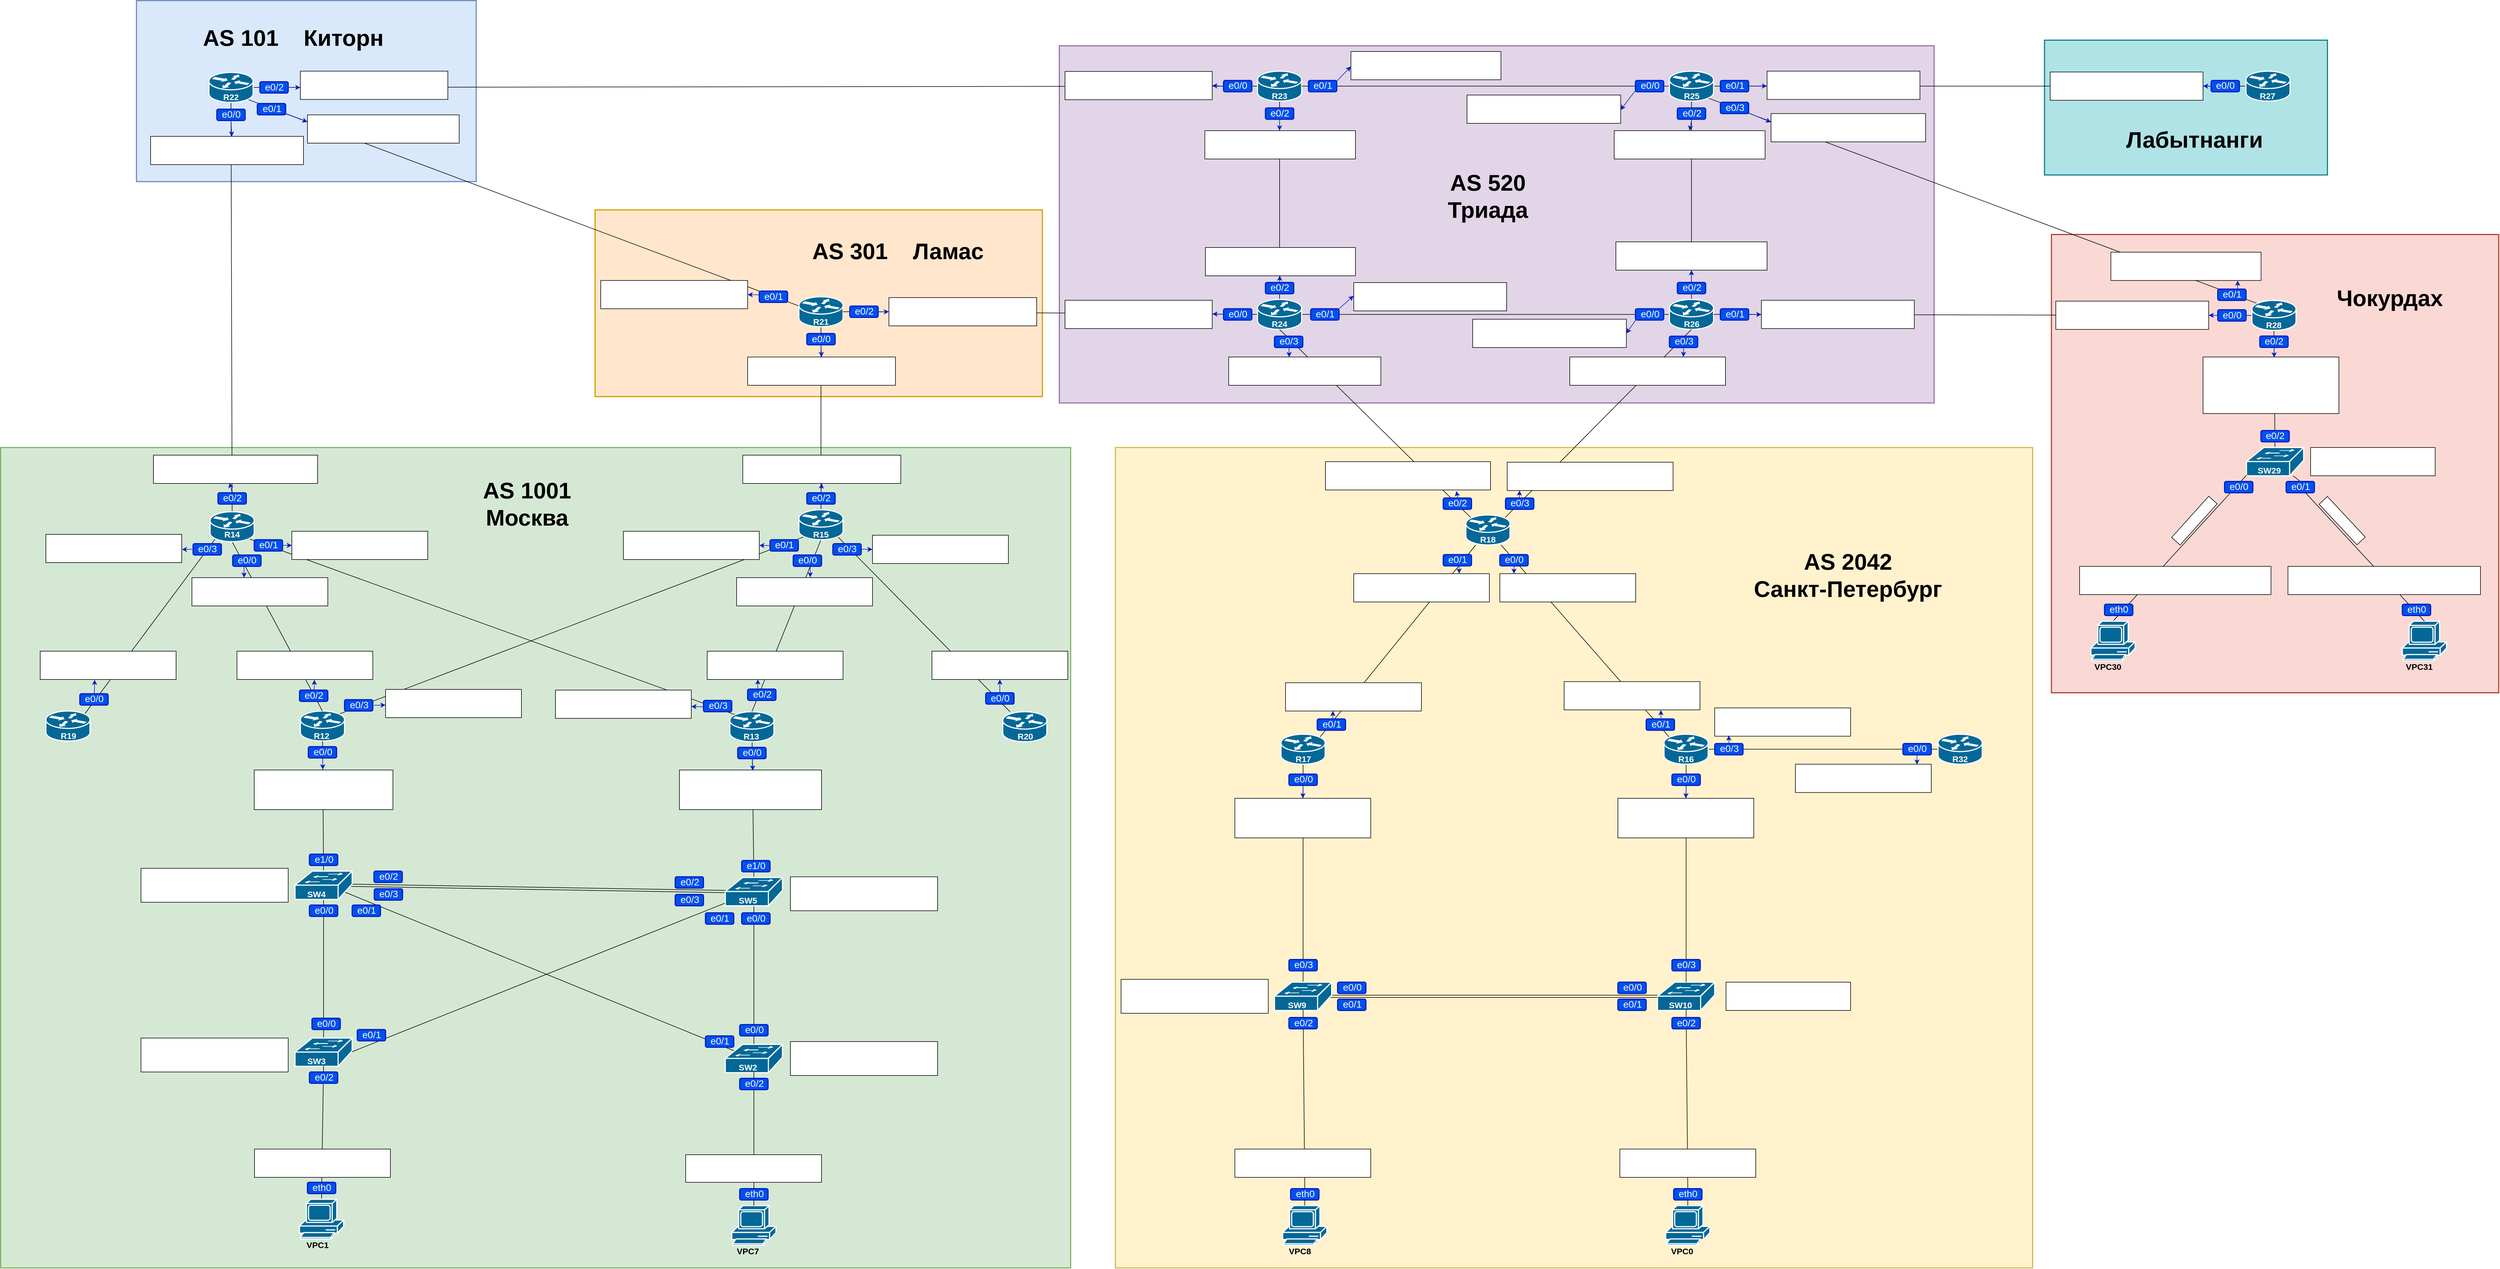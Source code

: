 <mxfile version="13.9.9" type="device"><diagram name="Page-1" id="c37626ed-c26b-45fb-9056-f9ebc6bb27b6"><mxGraphModel dx="6263" dy="4049" grid="1" gridSize="10" guides="1" tooltips="1" connect="1" arrows="1" fold="1" page="1" pageScale="1" pageWidth="1100" pageHeight="850" background="#ffffff" math="0" shadow="0"><root><mxCell id="0"/><mxCell id="1" parent="0"/><mxCell id="npy_Z8W6fY5Uel-Hd0HE-397" value="" style="rounded=0;whiteSpace=wrap;html=1;strokeColor=#ae4132;strokeWidth=2;fillColor=#fad9d5;" parent="1" vertex="1"><mxGeometry x="1912.25" y="-806.5" width="790" height="810" as="geometry"/></mxCell><mxCell id="npy_Z8W6fY5Uel-Hd0HE-396" value="" style="rounded=0;whiteSpace=wrap;html=1;strokeColor=#0e8088;strokeWidth=2;fillColor=#b0e3e6;" parent="1" vertex="1"><mxGeometry x="1900" y="-1150" width="499.75" height="238.25" as="geometry"/></mxCell><mxCell id="npy_Z8W6fY5Uel-Hd0HE-395" value="" style="rounded=0;whiteSpace=wrap;html=1;strokeColor=#9673a6;strokeWidth=2;fillColor=#e1d5e7;" parent="1" vertex="1"><mxGeometry x="160" y="-1140" width="1545" height="631.25" as="geometry"/></mxCell><mxCell id="npy_Z8W6fY5Uel-Hd0HE-394" value="" style="rounded=0;whiteSpace=wrap;html=1;strokeColor=#d79b00;strokeWidth=2;fillColor=#ffe6cc;" parent="1" vertex="1"><mxGeometry x="-660" y="-850" width="790" height="330" as="geometry"/></mxCell><mxCell id="npy_Z8W6fY5Uel-Hd0HE-393" value="" style="rounded=0;whiteSpace=wrap;html=1;strokeColor=#6c8ebf;strokeWidth=2;fillColor=#dae8fc;" parent="1" vertex="1"><mxGeometry x="-1470" y="-1220" width="600" height="320" as="geometry"/></mxCell><mxCell id="npy_Z8W6fY5Uel-Hd0HE-392" value="" style="rounded=0;whiteSpace=wrap;html=1;strokeColor=#d6b656;strokeWidth=2;fillColor=#fff2cc;" parent="1" vertex="1"><mxGeometry x="259" y="-430" width="1620" height="1450" as="geometry"/></mxCell><mxCell id="npy_Z8W6fY5Uel-Hd0HE-346" value="" style="rounded=0;whiteSpace=wrap;html=1;strokeColor=#82b366;strokeWidth=2;fillColor=#d5e8d4;" parent="1" vertex="1"><mxGeometry x="-1710" y="-430" width="1890" height="1450" as="geometry"/></mxCell><mxCell id="npy_Z8W6fY5Uel-Hd0HE-25" style="edgeStyle=none;rounded=0;orthogonalLoop=1;jettySize=auto;html=1;exitX=0.88;exitY=0.1;exitDx=0;exitDy=0;exitPerimeter=0;entryX=0.12;entryY=0.9;entryDx=0;entryDy=0;entryPerimeter=0;endArrow=none;endFill=0;strokeWidth=1;" parent="1" source="npy_Z8W6fY5Uel-Hd0HE-1" target="npy_Z8W6fY5Uel-Hd0HE-12" edge="1"><mxGeometry relative="1" as="geometry"/></mxCell><mxCell id="npy_Z8W6fY5Uel-Hd0HE-1" value="" style="shape=mxgraph.cisco.routers.router;html=1;pointerEvents=1;dashed=0;fillColor=#036897;strokeColor=#ffffff;strokeWidth=2;verticalLabelPosition=bottom;verticalAlign=top;align=center;outlineConnect=0;" parent="1" vertex="1"><mxGeometry x="-1180.5" y="35.75" width="78" height="53" as="geometry"/></mxCell><mxCell id="npy_Z8W6fY5Uel-Hd0HE-15" style="rounded=0;orthogonalLoop=1;jettySize=auto;html=1;exitX=0.5;exitY=0;exitDx=0;exitDy=0;exitPerimeter=0;entryX=0.5;entryY=0.98;entryDx=0;entryDy=0;entryPerimeter=0;endArrow=none;endFill=0;" parent="1" source="npy_Z8W6fY5Uel-Hd0HE-2" target="npy_Z8W6fY5Uel-Hd0HE-6" edge="1"><mxGeometry relative="1" as="geometry"/></mxCell><mxCell id="npy_Z8W6fY5Uel-Hd0HE-18" style="edgeStyle=none;rounded=0;orthogonalLoop=1;jettySize=auto;html=1;exitX=0.98;exitY=0.5;exitDx=0;exitDy=0;exitPerimeter=0;endArrow=none;endFill=0;" parent="1" source="npy_Z8W6fY5Uel-Hd0HE-2" target="npy_Z8W6fY5Uel-Hd0HE-7" edge="1"><mxGeometry relative="1" as="geometry"/></mxCell><mxCell id="npy_Z8W6fY5Uel-Hd0HE-19" style="edgeStyle=none;rounded=0;orthogonalLoop=1;jettySize=auto;html=1;exitX=0.5;exitY=0.98;exitDx=0;exitDy=0;exitPerimeter=0;endArrow=none;endFill=0;" parent="1" source="npy_Z8W6fY5Uel-Hd0HE-101" target="npy_Z8W6fY5Uel-Hd0HE-3" edge="1"><mxGeometry relative="1" as="geometry"/></mxCell><mxCell id="npy_Z8W6fY5Uel-Hd0HE-2" value="" style="shape=mxgraph.cisco.switches.workgroup_switch;html=1;pointerEvents=1;dashed=0;fillColor=#036897;strokeColor=#ffffff;strokeWidth=2;verticalLabelPosition=bottom;verticalAlign=top;align=center;outlineConnect=0;" parent="1" vertex="1"><mxGeometry x="-1190" y="613.75" width="101" height="50" as="geometry"/></mxCell><mxCell id="npy_Z8W6fY5Uel-Hd0HE-3" value="" style="shape=mxgraph.cisco.computers_and_peripherals.pc;html=1;pointerEvents=1;dashed=0;fillColor=#036897;strokeColor=#ffffff;strokeWidth=2;verticalLabelPosition=bottom;verticalAlign=top;align=center;outlineConnect=0;" parent="1" vertex="1"><mxGeometry x="-1182" y="898.75" width="78" height="70" as="geometry"/></mxCell><mxCell id="npy_Z8W6fY5Uel-Hd0HE-4" value="" style="shape=mxgraph.cisco.computers_and_peripherals.pc;html=1;pointerEvents=1;dashed=0;fillColor=#036897;strokeColor=#ffffff;strokeWidth=2;verticalLabelPosition=bottom;verticalAlign=top;align=center;outlineConnect=0;" parent="1" vertex="1"><mxGeometry x="-418.5" y="910" width="78" height="70" as="geometry"/></mxCell><mxCell id="npy_Z8W6fY5Uel-Hd0HE-16" style="rounded=0;orthogonalLoop=1;jettySize=auto;html=1;exitX=0.5;exitY=0;exitDx=0;exitDy=0;exitPerimeter=0;endArrow=none;endFill=0;" parent="1" source="npy_Z8W6fY5Uel-Hd0HE-5" target="npy_Z8W6fY5Uel-Hd0HE-7" edge="1"><mxGeometry relative="1" as="geometry"/></mxCell><mxCell id="npy_Z8W6fY5Uel-Hd0HE-17" style="rounded=0;orthogonalLoop=1;jettySize=auto;html=1;exitX=0.16;exitY=0.23;exitDx=0;exitDy=0;exitPerimeter=0;entryX=0.87;entryY=0.74;entryDx=0;entryDy=0;entryPerimeter=0;endArrow=none;endFill=0;" parent="1" source="npy_Z8W6fY5Uel-Hd0HE-5" target="npy_Z8W6fY5Uel-Hd0HE-6" edge="1"><mxGeometry relative="1" as="geometry"/></mxCell><mxCell id="npy_Z8W6fY5Uel-Hd0HE-20" style="edgeStyle=none;rounded=0;orthogonalLoop=1;jettySize=auto;html=1;exitX=0.5;exitY=0.98;exitDx=0;exitDy=0;exitPerimeter=0;endArrow=none;endFill=0;" parent="1" source="npy_Z8W6fY5Uel-Hd0HE-100" target="npy_Z8W6fY5Uel-Hd0HE-4" edge="1"><mxGeometry relative="1" as="geometry"/></mxCell><mxCell id="npy_Z8W6fY5Uel-Hd0HE-5" value="" style="shape=mxgraph.cisco.switches.workgroup_switch;html=1;pointerEvents=1;dashed=0;fillColor=#036897;strokeColor=#ffffff;strokeWidth=2;verticalLabelPosition=bottom;verticalAlign=top;align=center;outlineConnect=0;" parent="1" vertex="1"><mxGeometry x="-430" y="625" width="101" height="50" as="geometry"/></mxCell><mxCell id="npy_Z8W6fY5Uel-Hd0HE-14" style="rounded=0;orthogonalLoop=1;jettySize=auto;html=1;exitX=0.98;exitY=0.5;exitDx=0;exitDy=0;exitPerimeter=0;entryX=0.099;entryY=0.5;entryDx=0;entryDy=0;entryPerimeter=0;endArrow=none;endFill=0;shape=link;strokeWidth=1;" parent="1" source="npy_Z8W6fY5Uel-Hd0HE-6" target="npy_Z8W6fY5Uel-Hd0HE-7" edge="1"><mxGeometry relative="1" as="geometry"/></mxCell><mxCell id="npy_Z8W6fY5Uel-Hd0HE-21" style="edgeStyle=none;rounded=0;orthogonalLoop=1;jettySize=auto;html=1;exitX=0.5;exitY=0;exitDx=0;exitDy=0;exitPerimeter=0;endArrow=none;endFill=0;strokeWidth=1;" parent="1" source="npy_Z8W6fY5Uel-Hd0HE-6" target="npy_Z8W6fY5Uel-Hd0HE-1" edge="1"><mxGeometry relative="1" as="geometry"/></mxCell><mxCell id="npy_Z8W6fY5Uel-Hd0HE-6" value="" style="shape=mxgraph.cisco.switches.workgroup_switch;html=1;pointerEvents=1;dashed=0;fillColor=#036897;strokeColor=#ffffff;strokeWidth=2;verticalLabelPosition=bottom;verticalAlign=top;align=center;outlineConnect=0;" parent="1" vertex="1"><mxGeometry x="-1190" y="318.75" width="101" height="50" as="geometry"/></mxCell><mxCell id="npy_Z8W6fY5Uel-Hd0HE-22" style="edgeStyle=none;rounded=0;orthogonalLoop=1;jettySize=auto;html=1;exitX=0.5;exitY=0;exitDx=0;exitDy=0;exitPerimeter=0;endArrow=none;endFill=0;strokeWidth=1;" parent="1" source="npy_Z8W6fY5Uel-Hd0HE-7" target="npy_Z8W6fY5Uel-Hd0HE-8" edge="1"><mxGeometry relative="1" as="geometry"/></mxCell><mxCell id="npy_Z8W6fY5Uel-Hd0HE-7" value="" style="shape=mxgraph.cisco.switches.workgroup_switch;html=1;pointerEvents=1;dashed=0;fillColor=#036897;strokeColor=#ffffff;strokeWidth=2;verticalLabelPosition=bottom;verticalAlign=top;align=center;outlineConnect=0;" parent="1" vertex="1"><mxGeometry x="-430" y="330" width="101" height="50" as="geometry"/></mxCell><mxCell id="npy_Z8W6fY5Uel-Hd0HE-26" style="edgeStyle=none;rounded=0;orthogonalLoop=1;jettySize=auto;html=1;exitX=0.12;exitY=0.1;exitDx=0;exitDy=0;exitPerimeter=0;entryX=0.88;entryY=0.9;entryDx=0;entryDy=0;entryPerimeter=0;endArrow=none;endFill=0;strokeWidth=1;" parent="1" source="npy_Z8W6fY5Uel-Hd0HE-8" target="npy_Z8W6fY5Uel-Hd0HE-11" edge="1"><mxGeometry relative="1" as="geometry"/></mxCell><mxCell id="npy_Z8W6fY5Uel-Hd0HE-8" value="" style="shape=mxgraph.cisco.routers.router;html=1;pointerEvents=1;dashed=0;fillColor=#036897;strokeColor=#ffffff;strokeWidth=2;verticalLabelPosition=bottom;verticalAlign=top;align=center;outlineConnect=0;" parent="1" vertex="1"><mxGeometry x="-422" y="37" width="78" height="53" as="geometry"/></mxCell><mxCell id="npy_Z8W6fY5Uel-Hd0HE-307" style="edgeStyle=none;rounded=1;orthogonalLoop=1;jettySize=auto;html=1;exitX=0.88;exitY=0.1;exitDx=0;exitDy=0;exitPerimeter=0;entryX=0.12;entryY=0.9;entryDx=0;entryDy=0;entryPerimeter=0;startArrow=none;startFill=0;endArrow=none;endFill=0;strokeColor=#000000;strokeWidth=1;" parent="1" source="npy_Z8W6fY5Uel-Hd0HE-9" target="npy_Z8W6fY5Uel-Hd0HE-11" edge="1"><mxGeometry relative="1" as="geometry"/></mxCell><mxCell id="npy_Z8W6fY5Uel-Hd0HE-9" value="" style="shape=mxgraph.cisco.routers.router;html=1;pointerEvents=1;dashed=0;fillColor=#036897;strokeColor=#ffffff;strokeWidth=2;verticalLabelPosition=bottom;verticalAlign=top;align=center;outlineConnect=0;" parent="1" vertex="1"><mxGeometry x="-1630" y="35.75" width="78" height="53" as="geometry"/></mxCell><mxCell id="npy_Z8W6fY5Uel-Hd0HE-10" value="" style="shape=mxgraph.cisco.routers.router;html=1;pointerEvents=1;dashed=0;fillColor=#036897;strokeColor=#ffffff;strokeWidth=2;verticalLabelPosition=bottom;verticalAlign=top;align=center;outlineConnect=0;" parent="1" vertex="1"><mxGeometry x="60" y="37" width="78" height="53" as="geometry"/></mxCell><mxCell id="npy_Z8W6fY5Uel-Hd0HE-27" style="edgeStyle=none;rounded=0;orthogonalLoop=1;jettySize=auto;html=1;exitX=0.5;exitY=1;exitDx=0;exitDy=0;exitPerimeter=0;entryX=0.5;entryY=0;entryDx=0;entryDy=0;entryPerimeter=0;endArrow=none;endFill=0;strokeWidth=1;" parent="1" source="npy_Z8W6fY5Uel-Hd0HE-11" target="npy_Z8W6fY5Uel-Hd0HE-1" edge="1"><mxGeometry relative="1" as="geometry"/></mxCell><mxCell id="npy_Z8W6fY5Uel-Hd0HE-36" style="edgeStyle=none;rounded=0;orthogonalLoop=1;jettySize=auto;html=1;exitX=0.5;exitY=0;exitDx=0;exitDy=0;exitPerimeter=0;entryX=0.5;entryY=1;entryDx=0;entryDy=0;entryPerimeter=0;endArrow=none;endFill=0;strokeWidth=1;" parent="1" source="npy_Z8W6fY5Uel-Hd0HE-11" target="npy_Z8W6fY5Uel-Hd0HE-34" edge="1"><mxGeometry relative="1" as="geometry"/></mxCell><mxCell id="npy_Z8W6fY5Uel-Hd0HE-11" value="" style="shape=mxgraph.cisco.routers.router;html=1;pointerEvents=1;dashed=0;fillColor=#036897;strokeColor=#ffffff;strokeWidth=2;verticalLabelPosition=bottom;verticalAlign=top;align=center;outlineConnect=0;" parent="1" vertex="1"><mxGeometry x="-1340" y="-316.5" width="78" height="53" as="geometry"/></mxCell><mxCell id="npy_Z8W6fY5Uel-Hd0HE-28" style="edgeStyle=none;rounded=0;orthogonalLoop=1;jettySize=auto;html=1;exitX=0.5;exitY=1;exitDx=0;exitDy=0;exitPerimeter=0;entryX=0.5;entryY=0;entryDx=0;entryDy=0;entryPerimeter=0;endArrow=none;endFill=0;strokeWidth=1;" parent="1" source="npy_Z8W6fY5Uel-Hd0HE-12" target="npy_Z8W6fY5Uel-Hd0HE-8" edge="1"><mxGeometry relative="1" as="geometry"/></mxCell><mxCell id="npy_Z8W6fY5Uel-Hd0HE-30" style="edgeStyle=none;rounded=0;orthogonalLoop=1;jettySize=auto;html=1;exitX=0.88;exitY=0.9;exitDx=0;exitDy=0;exitPerimeter=0;endArrow=none;endFill=0;strokeWidth=1;" parent="1" source="npy_Z8W6fY5Uel-Hd0HE-12" target="npy_Z8W6fY5Uel-Hd0HE-10" edge="1"><mxGeometry relative="1" as="geometry"/></mxCell><mxCell id="npy_Z8W6fY5Uel-Hd0HE-37" style="edgeStyle=none;rounded=0;orthogonalLoop=1;jettySize=auto;html=1;exitX=0.5;exitY=0;exitDx=0;exitDy=0;exitPerimeter=0;entryX=0.5;entryY=1;entryDx=0;entryDy=0;entryPerimeter=0;endArrow=none;endFill=0;strokeWidth=1;" parent="1" source="npy_Z8W6fY5Uel-Hd0HE-12" target="npy_Z8W6fY5Uel-Hd0HE-35" edge="1"><mxGeometry relative="1" as="geometry"/></mxCell><mxCell id="npy_Z8W6fY5Uel-Hd0HE-12" value="" style="shape=mxgraph.cisco.routers.router;html=1;pointerEvents=1;dashed=0;fillColor=#036897;strokeColor=#ffffff;strokeWidth=2;verticalLabelPosition=bottom;verticalAlign=top;align=center;outlineConnect=0;" parent="1" vertex="1"><mxGeometry x="-300" y="-320" width="78" height="53" as="geometry"/></mxCell><mxCell id="npy_Z8W6fY5Uel-Hd0HE-46" style="edgeStyle=none;rounded=0;orthogonalLoop=1;jettySize=auto;html=1;exitX=1;exitY=0.5;exitDx=0;exitDy=0;exitPerimeter=0;entryX=0;entryY=0.5;entryDx=0;entryDy=0;entryPerimeter=0;endArrow=none;endFill=0;strokeWidth=1;" parent="1" source="npy_Z8W6fY5Uel-Hd0HE-34" target="npy_Z8W6fY5Uel-Hd0HE-40" edge="1"><mxGeometry relative="1" as="geometry"/></mxCell><mxCell id="npy_Z8W6fY5Uel-Hd0HE-167" style="edgeStyle=none;rounded=0;orthogonalLoop=1;jettySize=auto;html=1;exitX=0.88;exitY=0.9;exitDx=0;exitDy=0;exitPerimeter=0;entryX=0.128;entryY=0.377;entryDx=0;entryDy=0;entryPerimeter=0;endArrow=none;endFill=0;strokeWidth=1;" parent="1" source="npy_Z8W6fY5Uel-Hd0HE-34" target="npy_Z8W6fY5Uel-Hd0HE-35" edge="1"><mxGeometry relative="1" as="geometry"/></mxCell><mxCell id="npy_Z8W6fY5Uel-Hd0HE-34" value="" style="shape=mxgraph.cisco.routers.router;html=1;pointerEvents=1;dashed=0;fillColor=#036897;strokeColor=#ffffff;strokeWidth=2;verticalLabelPosition=bottom;verticalAlign=top;align=center;outlineConnect=0;" parent="1" vertex="1"><mxGeometry x="-1342" y="-1093" width="78" height="53" as="geometry"/></mxCell><mxCell id="npy_Z8W6fY5Uel-Hd0HE-47" style="edgeStyle=none;rounded=0;orthogonalLoop=1;jettySize=auto;html=1;exitX=1;exitY=0.5;exitDx=0;exitDy=0;exitPerimeter=0;entryX=0;entryY=0.5;entryDx=0;entryDy=0;entryPerimeter=0;endArrow=none;endFill=0;strokeWidth=1;" parent="1" source="npy_Z8W6fY5Uel-Hd0HE-151" target="npy_Z8W6fY5Uel-Hd0HE-39" edge="1"><mxGeometry relative="1" as="geometry"/></mxCell><mxCell id="npy_Z8W6fY5Uel-Hd0HE-35" value="" style="shape=mxgraph.cisco.routers.router;html=1;pointerEvents=1;dashed=0;fillColor=#036897;strokeColor=#ffffff;strokeWidth=2;verticalLabelPosition=bottom;verticalAlign=top;align=center;outlineConnect=0;" parent="1" vertex="1"><mxGeometry x="-300" y="-696.5" width="78" height="53" as="geometry"/></mxCell><mxCell id="npy_Z8W6fY5Uel-Hd0HE-38" style="edgeStyle=none;rounded=0;orthogonalLoop=1;jettySize=auto;html=1;exitX=0.5;exitY=0;exitDx=0;exitDy=0;exitPerimeter=0;entryX=0.5;entryY=1;entryDx=0;entryDy=0;entryPerimeter=0;endArrow=none;endFill=0;strokeWidth=1;" parent="1" source="npy_Z8W6fY5Uel-Hd0HE-39" target="npy_Z8W6fY5Uel-Hd0HE-40" edge="1"><mxGeometry relative="1" as="geometry"/></mxCell><mxCell id="npy_Z8W6fY5Uel-Hd0HE-44" style="edgeStyle=none;rounded=0;orthogonalLoop=1;jettySize=auto;html=1;exitX=1;exitY=0.5;exitDx=0;exitDy=0;exitPerimeter=0;endArrow=none;endFill=0;strokeWidth=1;" parent="1" source="npy_Z8W6fY5Uel-Hd0HE-39" target="npy_Z8W6fY5Uel-Hd0HE-42" edge="1"><mxGeometry relative="1" as="geometry"/></mxCell><mxCell id="npy_Z8W6fY5Uel-Hd0HE-39" value="" style="shape=mxgraph.cisco.routers.router;html=1;pointerEvents=1;dashed=0;fillColor=#036897;strokeColor=#ffffff;strokeWidth=2;verticalLabelPosition=bottom;verticalAlign=top;align=center;outlineConnect=0;" parent="1" vertex="1"><mxGeometry x="510" y="-691.75" width="78" height="53" as="geometry"/></mxCell><mxCell id="npy_Z8W6fY5Uel-Hd0HE-45" style="edgeStyle=none;rounded=0;orthogonalLoop=1;jettySize=auto;html=1;exitX=1;exitY=0.5;exitDx=0;exitDy=0;exitPerimeter=0;entryX=0;entryY=0.5;entryDx=0;entryDy=0;entryPerimeter=0;endArrow=none;endFill=0;strokeWidth=1;" parent="1" source="npy_Z8W6fY5Uel-Hd0HE-174" target="npy_Z8W6fY5Uel-Hd0HE-43" edge="1"><mxGeometry relative="1" as="geometry"/></mxCell><mxCell id="npy_Z8W6fY5Uel-Hd0HE-40" value="" style="shape=mxgraph.cisco.routers.router;html=1;pointerEvents=1;dashed=0;fillColor=#036897;strokeColor=#ffffff;strokeWidth=2;verticalLabelPosition=bottom;verticalAlign=top;align=center;outlineConnect=0;" parent="1" vertex="1"><mxGeometry x="510" y="-1095.25" width="78" height="53" as="geometry"/></mxCell><mxCell id="npy_Z8W6fY5Uel-Hd0HE-41" style="edgeStyle=none;rounded=0;orthogonalLoop=1;jettySize=auto;html=1;exitX=0.5;exitY=0;exitDx=0;exitDy=0;exitPerimeter=0;entryX=0.5;entryY=1;entryDx=0;entryDy=0;entryPerimeter=0;endArrow=none;endFill=0;strokeWidth=1;" parent="1" source="npy_Z8W6fY5Uel-Hd0HE-42" target="npy_Z8W6fY5Uel-Hd0HE-43" edge="1"><mxGeometry relative="1" as="geometry"/></mxCell><mxCell id="npy_Z8W6fY5Uel-Hd0HE-78" style="edgeStyle=none;rounded=0;orthogonalLoop=1;jettySize=auto;html=1;exitX=1;exitY=0.5;exitDx=0;exitDy=0;exitPerimeter=0;entryX=0;entryY=0.5;entryDx=0;entryDy=0;entryPerimeter=0;endArrow=none;endFill=0;strokeWidth=1;" parent="1" source="npy_Z8W6fY5Uel-Hd0HE-182" target="npy_Z8W6fY5Uel-Hd0HE-76" edge="1"><mxGeometry relative="1" as="geometry"/></mxCell><mxCell id="npy_Z8W6fY5Uel-Hd0HE-42" value="" style="shape=mxgraph.cisco.routers.router;html=1;pointerEvents=1;dashed=0;fillColor=#036897;strokeColor=#ffffff;strokeWidth=2;verticalLabelPosition=bottom;verticalAlign=top;align=center;outlineConnect=0;" parent="1" vertex="1"><mxGeometry x="1237.5" y="-691.75" width="78" height="53" as="geometry"/></mxCell><mxCell id="npy_Z8W6fY5Uel-Hd0HE-77" style="edgeStyle=none;rounded=0;orthogonalLoop=1;jettySize=auto;html=1;exitX=1;exitY=0.5;exitDx=0;exitDy=0;exitPerimeter=0;endArrow=none;endFill=0;strokeWidth=1;" parent="1" source="npy_Z8W6fY5Uel-Hd0HE-43" target="npy_Z8W6fY5Uel-Hd0HE-75" edge="1"><mxGeometry relative="1" as="geometry"/></mxCell><mxCell id="npy_Z8W6fY5Uel-Hd0HE-79" style="edgeStyle=none;rounded=0;orthogonalLoop=1;jettySize=auto;html=1;exitX=0.88;exitY=0.9;exitDx=0;exitDy=0;exitPerimeter=0;entryX=0.12;entryY=0.1;entryDx=0;entryDy=0;entryPerimeter=0;endArrow=none;endFill=0;strokeWidth=1;" parent="1" source="npy_Z8W6fY5Uel-Hd0HE-43" target="npy_Z8W6fY5Uel-Hd0HE-76" edge="1"><mxGeometry relative="1" as="geometry"/></mxCell><mxCell id="npy_Z8W6fY5Uel-Hd0HE-43" value="" style="shape=mxgraph.cisco.routers.router;html=1;pointerEvents=1;dashed=0;fillColor=#036897;strokeColor=#ffffff;strokeWidth=2;verticalLabelPosition=bottom;verticalAlign=top;align=center;outlineConnect=0;" parent="1" vertex="1"><mxGeometry x="1237.5" y="-1095.25" width="78" height="53" as="geometry"/></mxCell><mxCell id="npy_Z8W6fY5Uel-Hd0HE-61" style="edgeStyle=none;rounded=0;orthogonalLoop=1;jettySize=auto;html=1;exitX=0.88;exitY=0.1;exitDx=0;exitDy=0;exitPerimeter=0;endArrow=none;endFill=0;strokeWidth=1;" parent="1" source="npy_Z8W6fY5Uel-Hd0HE-52" target="npy_Z8W6fY5Uel-Hd0HE-57" edge="1"><mxGeometry relative="1" as="geometry"/></mxCell><mxCell id="npy_Z8W6fY5Uel-Hd0HE-63" style="edgeStyle=none;rounded=0;orthogonalLoop=1;jettySize=auto;html=1;exitX=0.5;exitY=1;exitDx=0;exitDy=0;exitPerimeter=0;endArrow=none;endFill=0;strokeWidth=1;" parent="1" source="npy_Z8W6fY5Uel-Hd0HE-52" target="npy_Z8W6fY5Uel-Hd0HE-59" edge="1"><mxGeometry relative="1" as="geometry"/></mxCell><mxCell id="npy_Z8W6fY5Uel-Hd0HE-52" value="" style="shape=mxgraph.cisco.routers.router;html=1;pointerEvents=1;dashed=0;fillColor=#036897;strokeColor=#ffffff;strokeWidth=2;verticalLabelPosition=bottom;verticalAlign=top;align=center;outlineConnect=0;" parent="1" vertex="1"><mxGeometry x="551.5" y="76.75" width="78" height="53" as="geometry"/></mxCell><mxCell id="npy_Z8W6fY5Uel-Hd0HE-54" value="" style="shape=mxgraph.cisco.switches.workgroup_switch;html=1;pointerEvents=1;dashed=0;fillColor=#036897;strokeColor=#ffffff;strokeWidth=2;verticalLabelPosition=bottom;verticalAlign=top;align=center;outlineConnect=0;" parent="1" vertex="1"><mxGeometry x="1216.5" y="515" width="101" height="50" as="geometry"/></mxCell><mxCell id="npy_Z8W6fY5Uel-Hd0HE-62" style="edgeStyle=none;rounded=0;orthogonalLoop=1;jettySize=auto;html=1;exitX=0.12;exitY=0.1;exitDx=0;exitDy=0;exitPerimeter=0;endArrow=none;endFill=0;strokeWidth=1;" parent="1" source="npy_Z8W6fY5Uel-Hd0HE-55" target="npy_Z8W6fY5Uel-Hd0HE-57" edge="1"><mxGeometry relative="1" as="geometry"/></mxCell><mxCell id="npy_Z8W6fY5Uel-Hd0HE-64" style="edgeStyle=none;rounded=0;orthogonalLoop=1;jettySize=auto;html=1;exitX=0.5;exitY=1;exitDx=0;exitDy=0;exitPerimeter=0;endArrow=none;endFill=0;strokeWidth=1;" parent="1" source="npy_Z8W6fY5Uel-Hd0HE-55" target="npy_Z8W6fY5Uel-Hd0HE-54" edge="1"><mxGeometry relative="1" as="geometry"/></mxCell><mxCell id="npy_Z8W6fY5Uel-Hd0HE-65" style="edgeStyle=none;rounded=0;orthogonalLoop=1;jettySize=auto;html=1;exitX=1;exitY=0.5;exitDx=0;exitDy=0;exitPerimeter=0;entryX=0;entryY=0.5;entryDx=0;entryDy=0;entryPerimeter=0;endArrow=none;endFill=0;strokeWidth=1;" parent="1" source="npy_Z8W6fY5Uel-Hd0HE-55" target="npy_Z8W6fY5Uel-Hd0HE-56" edge="1"><mxGeometry relative="1" as="geometry"/></mxCell><mxCell id="npy_Z8W6fY5Uel-Hd0HE-55" value="" style="shape=mxgraph.cisco.routers.router;html=1;pointerEvents=1;dashed=0;fillColor=#036897;strokeColor=#ffffff;strokeWidth=2;verticalLabelPosition=bottom;verticalAlign=top;align=center;outlineConnect=0;" parent="1" vertex="1"><mxGeometry x="1228" y="76.75" width="78" height="53" as="geometry"/></mxCell><mxCell id="npy_Z8W6fY5Uel-Hd0HE-56" value="" style="shape=mxgraph.cisco.routers.router;html=1;pointerEvents=1;dashed=0;fillColor=#036897;strokeColor=#ffffff;strokeWidth=2;verticalLabelPosition=bottom;verticalAlign=top;align=center;outlineConnect=0;" parent="1" vertex="1"><mxGeometry x="1712" y="76.75" width="78" height="53" as="geometry"/></mxCell><mxCell id="npy_Z8W6fY5Uel-Hd0HE-72" style="edgeStyle=none;rounded=0;orthogonalLoop=1;jettySize=auto;html=1;exitX=0.12;exitY=0.1;exitDx=0;exitDy=0;exitPerimeter=0;entryX=0.5;entryY=1;entryDx=0;entryDy=0;entryPerimeter=0;endArrow=none;endFill=0;strokeWidth=1;" parent="1" source="npy_Z8W6fY5Uel-Hd0HE-57" target="npy_Z8W6fY5Uel-Hd0HE-39" edge="1"><mxGeometry relative="1" as="geometry"/></mxCell><mxCell id="npy_Z8W6fY5Uel-Hd0HE-73" style="edgeStyle=none;rounded=0;orthogonalLoop=1;jettySize=auto;html=1;exitX=0.88;exitY=0.1;exitDx=0;exitDy=0;exitPerimeter=0;entryX=0.5;entryY=1;entryDx=0;entryDy=0;entryPerimeter=0;endArrow=none;endFill=0;strokeWidth=1;" parent="1" source="npy_Z8W6fY5Uel-Hd0HE-57" target="npy_Z8W6fY5Uel-Hd0HE-42" edge="1"><mxGeometry relative="1" as="geometry"/></mxCell><mxCell id="npy_Z8W6fY5Uel-Hd0HE-57" value="" style="shape=mxgraph.cisco.routers.router;html=1;pointerEvents=1;dashed=0;fillColor=#036897;strokeColor=#ffffff;strokeWidth=2;verticalLabelPosition=bottom;verticalAlign=top;align=center;outlineConnect=0;" parent="1" vertex="1"><mxGeometry x="878" y="-310.75" width="78" height="53" as="geometry"/></mxCell><mxCell id="npy_Z8W6fY5Uel-Hd0HE-80" style="edgeStyle=none;rounded=0;orthogonalLoop=1;jettySize=auto;html=1;exitX=0.98;exitY=0.5;exitDx=0;exitDy=0;exitPerimeter=0;entryX=0;entryY=0.5;entryDx=0;entryDy=0;entryPerimeter=0;endArrow=none;endFill=0;strokeWidth=1;shape=link;" parent="1" source="npy_Z8W6fY5Uel-Hd0HE-59" target="npy_Z8W6fY5Uel-Hd0HE-54" edge="1"><mxGeometry relative="1" as="geometry"/></mxCell><mxCell id="npy_Z8W6fY5Uel-Hd0HE-59" value="" style="shape=mxgraph.cisco.switches.workgroup_switch;html=1;pointerEvents=1;dashed=0;fillColor=#036897;strokeColor=#ffffff;strokeWidth=2;verticalLabelPosition=bottom;verticalAlign=top;align=center;outlineConnect=0;" parent="1" vertex="1"><mxGeometry x="540" y="515" width="101" height="50" as="geometry"/></mxCell><mxCell id="npy_Z8W6fY5Uel-Hd0HE-60" style="edgeStyle=none;rounded=0;orthogonalLoop=1;jettySize=auto;html=1;exitX=0.5;exitY=1;exitDx=0;exitDy=0;exitPerimeter=0;endArrow=none;endFill=0;strokeWidth=1;" parent="1" source="npy_Z8W6fY5Uel-Hd0HE-57" target="npy_Z8W6fY5Uel-Hd0HE-57" edge="1"><mxGeometry relative="1" as="geometry"/></mxCell><mxCell id="npy_Z8W6fY5Uel-Hd0HE-70" style="edgeStyle=none;rounded=0;orthogonalLoop=1;jettySize=auto;html=1;exitX=0.5;exitY=0;exitDx=0;exitDy=0;exitPerimeter=0;entryX=0.5;entryY=0.98;entryDx=0;entryDy=0;entryPerimeter=0;endArrow=none;endFill=0;strokeWidth=1;" parent="1" source="npy_Z8W6fY5Uel-Hd0HE-102" target="npy_Z8W6fY5Uel-Hd0HE-59" edge="1"><mxGeometry relative="1" as="geometry"/></mxCell><mxCell id="npy_Z8W6fY5Uel-Hd0HE-68" value="" style="shape=mxgraph.cisco.computers_and_peripherals.pc;html=1;pointerEvents=1;dashed=0;fillColor=#036897;strokeColor=#ffffff;strokeWidth=2;verticalLabelPosition=bottom;verticalAlign=top;align=center;outlineConnect=0;" parent="1" vertex="1"><mxGeometry x="554.5" y="910" width="78" height="70" as="geometry"/></mxCell><mxCell id="npy_Z8W6fY5Uel-Hd0HE-71" style="edgeStyle=none;rounded=0;orthogonalLoop=1;jettySize=auto;html=1;exitX=0.5;exitY=0;exitDx=0;exitDy=0;exitPerimeter=0;entryX=0.5;entryY=0.98;entryDx=0;entryDy=0;entryPerimeter=0;endArrow=none;endFill=0;strokeWidth=1;" parent="1" source="npy_Z8W6fY5Uel-Hd0HE-103" target="npy_Z8W6fY5Uel-Hd0HE-54" edge="1"><mxGeometry relative="1" as="geometry"/></mxCell><mxCell id="npy_Z8W6fY5Uel-Hd0HE-69" value="" style="shape=mxgraph.cisco.computers_and_peripherals.pc;html=1;pointerEvents=1;dashed=0;fillColor=#036897;strokeColor=#ffffff;strokeWidth=2;verticalLabelPosition=bottom;verticalAlign=top;align=center;outlineConnect=0;" parent="1" vertex="1"><mxGeometry x="1231" y="910" width="78" height="70" as="geometry"/></mxCell><mxCell id="npy_Z8W6fY5Uel-Hd0HE-75" value="" style="shape=mxgraph.cisco.routers.router;html=1;pointerEvents=1;dashed=0;fillColor=#036897;strokeColor=#ffffff;strokeWidth=2;verticalLabelPosition=bottom;verticalAlign=top;align=center;outlineConnect=0;" parent="1" vertex="1"><mxGeometry x="2255.75" y="-1095.25" width="78" height="53" as="geometry"/></mxCell><mxCell id="npy_Z8W6fY5Uel-Hd0HE-88" style="edgeStyle=none;rounded=0;orthogonalLoop=1;jettySize=auto;html=1;exitX=0.5;exitY=1;exitDx=0;exitDy=0;exitPerimeter=0;endArrow=none;endFill=0;strokeWidth=1;" parent="1" source="npy_Z8W6fY5Uel-Hd0HE-76" target="npy_Z8W6fY5Uel-Hd0HE-82" edge="1"><mxGeometry relative="1" as="geometry"/></mxCell><mxCell id="npy_Z8W6fY5Uel-Hd0HE-76" value="" style="shape=mxgraph.cisco.routers.router;html=1;pointerEvents=1;dashed=0;fillColor=#036897;strokeColor=#ffffff;strokeWidth=2;verticalLabelPosition=bottom;verticalAlign=top;align=center;outlineConnect=0;" parent="1" vertex="1"><mxGeometry x="2266.25" y="-690" width="78" height="53" as="geometry"/></mxCell><mxCell id="npy_Z8W6fY5Uel-Hd0HE-82" value="" style="shape=mxgraph.cisco.switches.workgroup_switch;html=1;pointerEvents=1;dashed=0;fillColor=#036897;strokeColor=#ffffff;strokeWidth=2;verticalLabelPosition=bottom;verticalAlign=top;align=center;outlineConnect=0;" parent="1" vertex="1"><mxGeometry x="2256.75" y="-430" width="101" height="50" as="geometry"/></mxCell><mxCell id="npy_Z8W6fY5Uel-Hd0HE-90" style="edgeStyle=none;rounded=0;orthogonalLoop=1;jettySize=auto;html=1;exitX=0.5;exitY=0;exitDx=0;exitDy=0;exitPerimeter=0;endArrow=none;endFill=0;strokeWidth=1;" parent="1" source="npy_Z8W6fY5Uel-Hd0HE-189" target="npy_Z8W6fY5Uel-Hd0HE-82" edge="1"><mxGeometry relative="1" as="geometry"/></mxCell><mxCell id="npy_Z8W6fY5Uel-Hd0HE-84" value="" style="shape=mxgraph.cisco.computers_and_peripherals.pc;html=1;pointerEvents=1;dashed=0;fillColor=#036897;strokeColor=#ffffff;strokeWidth=2;verticalLabelPosition=bottom;verticalAlign=top;align=center;outlineConnect=0;" parent="1" vertex="1"><mxGeometry x="2532" y="-123" width="78" height="70" as="geometry"/></mxCell><mxCell id="npy_Z8W6fY5Uel-Hd0HE-191" style="edgeStyle=none;rounded=0;orthogonalLoop=1;jettySize=auto;html=1;exitX=0.5;exitY=0;exitDx=0;exitDy=0;exitPerimeter=0;endArrow=none;endFill=0;strokeWidth=1;entryX=0;entryY=0.98;entryDx=0;entryDy=0;entryPerimeter=0;" parent="1" source="npy_Z8W6fY5Uel-Hd0HE-85" target="npy_Z8W6fY5Uel-Hd0HE-82" edge="1"><mxGeometry relative="1" as="geometry"/></mxCell><mxCell id="npy_Z8W6fY5Uel-Hd0HE-85" value="" style="shape=mxgraph.cisco.computers_and_peripherals.pc;html=1;pointerEvents=1;dashed=0;fillColor=#036897;strokeColor=#ffffff;strokeWidth=2;verticalLabelPosition=bottom;verticalAlign=top;align=center;outlineConnect=0;" parent="1" vertex="1"><mxGeometry x="1982" y="-123" width="78" height="70" as="geometry"/></mxCell><mxCell id="npy_Z8W6fY5Uel-Hd0HE-94" value="&lt;font style=&quot;font-size: 17px&quot;&gt;e0/0&lt;/font&gt;" style="text;html=1;align=center;verticalAlign=middle;resizable=0;points=[];autosize=1;fillColor=#0050ef;strokeColor=#001DBC;fontColor=#ffffff;strokeWidth=2;rounded=1;" parent="1" vertex="1"><mxGeometry x="651.5" y="515" width="50" height="20" as="geometry"/></mxCell><mxCell id="npy_Z8W6fY5Uel-Hd0HE-96" value="&lt;font style=&quot;font-size: 17px&quot;&gt;e0/2&lt;/font&gt;" style="text;html=1;align=center;verticalAlign=middle;resizable=0;points=[];autosize=1;fillColor=#0050ef;strokeColor=#001DBC;fontColor=#ffffff;strokeWidth=2;rounded=1;" parent="1" vertex="1"><mxGeometry x="-1050.5" y="318.75" width="50" height="20" as="geometry"/></mxCell><mxCell id="npy_Z8W6fY5Uel-Hd0HE-97" value="&lt;font style=&quot;font-size: 17px&quot;&gt;e0/3&lt;br&gt;&lt;/font&gt;" style="text;html=1;align=center;verticalAlign=middle;resizable=0;points=[];autosize=1;fillColor=#0050ef;strokeColor=#001DBC;fontColor=#ffffff;strokeWidth=2;rounded=1;" parent="1" vertex="1"><mxGeometry x="565.5" y="475" width="50" height="20" as="geometry"/></mxCell><mxCell id="npy_Z8W6fY5Uel-Hd0HE-105" value="&lt;font style=&quot;font-size: 17px&quot;&gt;eth0&lt;/font&gt;" style="text;html=1;align=center;verticalAlign=middle;resizable=0;points=[];autosize=1;fillColor=#0050ef;strokeColor=#001DBC;fontColor=#ffffff;strokeWidth=2;rounded=1;" parent="1" vertex="1"><mxGeometry x="2006" y="-153" width="50" height="20" as="geometry"/></mxCell><mxCell id="npy_Z8W6fY5Uel-Hd0HE-103" value="&lt;font style=&quot;font-size: 17px&quot;&gt;eth0&lt;/font&gt;" style="text;html=1;align=center;verticalAlign=middle;resizable=0;points=[];autosize=1;fillColor=#0050ef;strokeColor=#001DBC;fontColor=#ffffff;strokeWidth=2;rounded=1;" parent="1" vertex="1"><mxGeometry x="1245" y="880" width="50" height="20" as="geometry"/></mxCell><mxCell id="npy_Z8W6fY5Uel-Hd0HE-107" style="edgeStyle=none;rounded=0;orthogonalLoop=1;jettySize=auto;html=1;exitX=0.5;exitY=0;exitDx=0;exitDy=0;exitPerimeter=0;entryX=0.5;entryY=0.98;entryDx=0;entryDy=0;entryPerimeter=0;endArrow=none;endFill=0;strokeWidth=1;" parent="1" source="npy_Z8W6fY5Uel-Hd0HE-69" target="npy_Z8W6fY5Uel-Hd0HE-103" edge="1"><mxGeometry relative="1" as="geometry"><mxPoint x="1270.0" y="910" as="sourcePoint"/><mxPoint x="1270" y="729" as="targetPoint"/></mxGeometry></mxCell><mxCell id="npy_Z8W6fY5Uel-Hd0HE-102" value="&lt;font style=&quot;font-size: 17px&quot;&gt;eth0&lt;/font&gt;" style="text;html=1;align=center;verticalAlign=middle;resizable=0;points=[];autosize=1;fillColor=#0050ef;strokeColor=#001DBC;fontColor=#ffffff;strokeWidth=2;rounded=1;" parent="1" vertex="1"><mxGeometry x="568.5" y="880" width="50" height="20" as="geometry"/></mxCell><mxCell id="npy_Z8W6fY5Uel-Hd0HE-108" style="edgeStyle=none;rounded=0;orthogonalLoop=1;jettySize=auto;html=1;exitX=0.5;exitY=0;exitDx=0;exitDy=0;exitPerimeter=0;entryX=0.5;entryY=0.98;entryDx=0;entryDy=0;entryPerimeter=0;endArrow=none;endFill=0;strokeWidth=1;" parent="1" source="npy_Z8W6fY5Uel-Hd0HE-68" target="npy_Z8W6fY5Uel-Hd0HE-102" edge="1"><mxGeometry relative="1" as="geometry"><mxPoint x="593.5" y="910" as="sourcePoint"/><mxPoint x="593.5" y="729" as="targetPoint"/></mxGeometry></mxCell><mxCell id="npy_Z8W6fY5Uel-Hd0HE-101" value="&lt;font style=&quot;font-size: 17px&quot;&gt;eth0&lt;/font&gt;" style="text;html=1;align=center;verticalAlign=middle;resizable=0;points=[];autosize=1;fillColor=#0050ef;strokeColor=#001DBC;fontColor=#ffffff;strokeWidth=2;rounded=1;" parent="1" vertex="1"><mxGeometry x="-1168" y="868.75" width="50" height="20" as="geometry"/></mxCell><mxCell id="npy_Z8W6fY5Uel-Hd0HE-109" style="edgeStyle=none;rounded=0;orthogonalLoop=1;jettySize=auto;html=1;exitX=0.5;exitY=0.98;exitDx=0;exitDy=0;exitPerimeter=0;endArrow=none;endFill=0;" parent="1" source="npy_Z8W6fY5Uel-Hd0HE-2" target="npy_Z8W6fY5Uel-Hd0HE-101" edge="1"><mxGeometry relative="1" as="geometry"><mxPoint x="-1139.5" y="457.75" as="sourcePoint"/><mxPoint x="-1139.5" y="618.75" as="targetPoint"/></mxGeometry></mxCell><mxCell id="npy_Z8W6fY5Uel-Hd0HE-100" value="&lt;font style=&quot;font-size: 17px&quot;&gt;eth0&lt;/font&gt;" style="text;html=1;align=center;verticalAlign=middle;resizable=0;points=[];autosize=1;fillColor=#0050ef;strokeColor=#001DBC;fontColor=#ffffff;strokeWidth=2;rounded=1;" parent="1" vertex="1"><mxGeometry x="-404.5" y="880" width="50" height="20" as="geometry"/></mxCell><mxCell id="npy_Z8W6fY5Uel-Hd0HE-110" style="edgeStyle=none;rounded=0;orthogonalLoop=1;jettySize=auto;html=1;exitX=0.5;exitY=0.98;exitDx=0;exitDy=0;exitPerimeter=0;endArrow=none;endFill=0;" parent="1" source="npy_Z8W6fY5Uel-Hd0HE-5" target="npy_Z8W6fY5Uel-Hd0HE-100" edge="1"><mxGeometry relative="1" as="geometry"><mxPoint x="-379.5" y="469" as="sourcePoint"/><mxPoint x="-379.5" y="630" as="targetPoint"/></mxGeometry></mxCell><mxCell id="npy_Z8W6fY5Uel-Hd0HE-118" value="&lt;font style=&quot;font-size: 17px&quot;&gt;e0/2&lt;/font&gt;" style="text;html=1;align=center;verticalAlign=middle;resizable=0;points=[];autosize=1;fillColor=#0050ef;strokeColor=#001DBC;fontColor=#ffffff;strokeWidth=2;rounded=1;" parent="1" vertex="1"><mxGeometry x="-404.5" y="685" width="50" height="20" as="geometry"/></mxCell><mxCell id="npy_Z8W6fY5Uel-Hd0HE-119" value="&lt;font style=&quot;font-size: 17px&quot;&gt;e0/2&lt;/font&gt;" style="text;html=1;align=center;verticalAlign=middle;resizable=0;points=[];autosize=1;fillColor=#0050ef;strokeColor=#001DBC;fontColor=#ffffff;strokeWidth=2;rounded=1;" parent="1" vertex="1"><mxGeometry x="-1164.5" y="673.75" width="50" height="20" as="geometry"/></mxCell><mxCell id="npy_Z8W6fY5Uel-Hd0HE-120" value="&lt;font style=&quot;font-size: 17px&quot;&gt;e0/1&lt;/font&gt;" style="text;html=1;align=center;verticalAlign=middle;resizable=0;points=[];autosize=1;fillColor=#0050ef;strokeColor=#001DBC;fontColor=#ffffff;strokeWidth=2;rounded=1;" parent="1" vertex="1"><mxGeometry x="-465" y="392.5" width="50" height="20" as="geometry"/></mxCell><mxCell id="npy_Z8W6fY5Uel-Hd0HE-121" value="&lt;font style=&quot;font-size: 17px&quot;&gt;e0/1&lt;/font&gt;" style="text;html=1;align=center;verticalAlign=middle;resizable=0;points=[];autosize=1;fillColor=#0050ef;strokeColor=#001DBC;fontColor=#ffffff;strokeWidth=2;rounded=1;" parent="1" vertex="1"><mxGeometry x="-1089" y="378.75" width="50" height="20" as="geometry"/></mxCell><mxCell id="npy_Z8W6fY5Uel-Hd0HE-122" value="&lt;font style=&quot;font-size: 17px&quot;&gt;e0/1&lt;/font&gt;" style="text;html=1;align=center;verticalAlign=middle;resizable=0;points=[];autosize=1;fillColor=#0050ef;strokeColor=#001DBC;fontColor=#ffffff;strokeWidth=2;rounded=1;" parent="1" vertex="1"><mxGeometry x="-1080" y="598.75" width="50" height="20" as="geometry"/></mxCell><mxCell id="npy_Z8W6fY5Uel-Hd0HE-123" value="&lt;font style=&quot;font-size: 17px&quot;&gt;e0/1&lt;/font&gt;" style="text;html=1;align=center;verticalAlign=middle;resizable=0;points=[];autosize=1;fillColor=#0050ef;strokeColor=#001DBC;fontColor=#ffffff;strokeWidth=2;rounded=1;" parent="1" vertex="1"><mxGeometry x="-465" y="610" width="50" height="20" as="geometry"/></mxCell><mxCell id="npy_Z8W6fY5Uel-Hd0HE-124" value="&lt;font style=&quot;font-size: 17px&quot;&gt;e0/0&lt;/font&gt;" style="text;html=1;align=center;verticalAlign=middle;resizable=0;points=[];autosize=1;fillColor=#0050ef;strokeColor=#001DBC;fontColor=#ffffff;strokeWidth=2;rounded=1;" parent="1" vertex="1"><mxGeometry x="2218" y="-370" width="50" height="20" as="geometry"/></mxCell><mxCell id="npy_Z8W6fY5Uel-Hd0HE-125" value="&lt;font style=&quot;font-size: 17px&quot;&gt;e0/0&lt;/font&gt;" style="text;html=1;align=center;verticalAlign=middle;resizable=0;points=[];autosize=1;fillColor=#0050ef;strokeColor=#001DBC;fontColor=#ffffff;strokeWidth=2;rounded=1;" parent="1" vertex="1"><mxGeometry x="-286" y="-631.5" width="50" height="20" as="geometry"/></mxCell><mxCell id="npy_Z8W6fY5Uel-Hd0HE-126" value="&lt;font style=&quot;font-size: 17px&quot;&gt;e0/0&lt;/font&gt;" style="text;html=1;align=center;verticalAlign=middle;resizable=0;points=[];autosize=1;fillColor=#0050ef;strokeColor=#001DBC;fontColor=#ffffff;strokeWidth=2;rounded=1;" parent="1" vertex="1"><mxGeometry x="30" y="3.5" width="50" height="20" as="geometry"/></mxCell><mxCell id="npy_Z8W6fY5Uel-Hd0HE-127" value="&lt;font style=&quot;font-size: 17px&quot;&gt;e0/0&lt;/font&gt;" style="text;html=1;align=center;verticalAlign=middle;resizable=0;points=[];autosize=1;fillColor=#0050ef;strokeColor=#001DBC;fontColor=#ffffff;strokeWidth=2;rounded=1;" parent="1" vertex="1"><mxGeometry x="-1570" y="5.25" width="50" height="20" as="geometry"/></mxCell><mxCell id="npy_Z8W6fY5Uel-Hd0HE-128" value="&lt;font style=&quot;font-size: 17px&quot;&gt;e0/0&lt;/font&gt;" style="text;html=1;align=center;verticalAlign=middle;resizable=0;points=[];autosize=1;fillColor=#0050ef;strokeColor=#001DBC;fontColor=#ffffff;strokeWidth=2;rounded=1;" parent="1" vertex="1"><mxGeometry x="-1166.5" y="98.75" width="50" height="20" as="geometry"/></mxCell><mxCell id="npy_Z8W6fY5Uel-Hd0HE-129" value="&lt;font style=&quot;font-size: 17px&quot;&gt;e0/0&lt;/font&gt;" style="text;html=1;align=center;verticalAlign=middle;resizable=0;points=[];autosize=1;fillColor=#0050ef;strokeColor=#001DBC;fontColor=#ffffff;strokeWidth=2;rounded=1;" parent="1" vertex="1"><mxGeometry x="-401" y="392.5" width="50" height="20" as="geometry"/></mxCell><mxCell id="npy_Z8W6fY5Uel-Hd0HE-130" value="&lt;font style=&quot;font-size: 17px&quot;&gt;e0/0&lt;/font&gt;" style="text;html=1;align=center;verticalAlign=middle;resizable=0;points=[];autosize=1;fillColor=#0050ef;strokeColor=#001DBC;fontColor=#ffffff;strokeWidth=2;rounded=1;" parent="1" vertex="1"><mxGeometry x="-1164.5" y="378.75" width="50" height="20" as="geometry"/></mxCell><mxCell id="npy_Z8W6fY5Uel-Hd0HE-131" value="&lt;font style=&quot;font-size: 17px&quot;&gt;e0/0&lt;/font&gt;" style="text;html=1;align=center;verticalAlign=middle;resizable=0;points=[];autosize=1;fillColor=#0050ef;strokeColor=#001DBC;fontColor=#ffffff;strokeWidth=2;rounded=1;" parent="1" vertex="1"><mxGeometry x="-1160" y="578.75" width="50" height="20" as="geometry"/></mxCell><mxCell id="npy_Z8W6fY5Uel-Hd0HE-132" value="&lt;font style=&quot;font-size: 17px&quot;&gt;e0/0&lt;/font&gt;" style="text;html=1;align=center;verticalAlign=middle;resizable=0;points=[];autosize=1;fillColor=#0050ef;strokeColor=#001DBC;fontColor=#ffffff;strokeWidth=2;rounded=1;" parent="1" vertex="1"><mxGeometry x="-404.5" y="590" width="50" height="20" as="geometry"/></mxCell><mxCell id="npy_Z8W6fY5Uel-Hd0HE-133" value="&lt;font style=&quot;font-size: 17px&quot;&gt;e1/0&lt;/font&gt;" style="text;html=1;align=center;verticalAlign=middle;resizable=0;points=[];autosize=1;fillColor=#0050ef;strokeColor=#001DBC;fontColor=#ffffff;strokeWidth=2;rounded=1;" parent="1" vertex="1"><mxGeometry x="-401" y="300" width="50" height="20" as="geometry"/></mxCell><mxCell id="npy_Z8W6fY5Uel-Hd0HE-134" value="&lt;font style=&quot;font-size: 17px&quot;&gt;e1/0&lt;/font&gt;" style="text;html=1;align=center;verticalAlign=middle;resizable=0;points=[];autosize=1;fillColor=#0050ef;strokeColor=#001DBC;fontColor=#ffffff;strokeWidth=2;rounded=1;" parent="1" vertex="1"><mxGeometry x="-1164.5" y="288.75" width="50" height="20" as="geometry"/></mxCell><mxCell id="npy_Z8W6fY5Uel-Hd0HE-135" value="&lt;font style=&quot;font-size: 17px&quot;&gt;e0/2&lt;/font&gt;" style="text;html=1;align=center;verticalAlign=middle;resizable=0;points=[];autosize=1;fillColor=#0050ef;strokeColor=#001DBC;fontColor=#ffffff;strokeWidth=2;rounded=1;" parent="1" vertex="1"><mxGeometry x="2280.25" y="-627" width="50" height="20" as="geometry"/></mxCell><mxCell id="npy_Z8W6fY5Uel-Hd0HE-136" value="&lt;font style=&quot;font-size: 17px&quot;&gt;e0/2&lt;/font&gt;" style="text;html=1;align=center;verticalAlign=middle;resizable=0;points=[];autosize=1;fillColor=#0050ef;strokeColor=#001DBC;fontColor=#ffffff;strokeWidth=2;rounded=1;" parent="1" vertex="1"><mxGeometry x="524" y="-1030.25" width="50" height="20" as="geometry"/></mxCell><mxCell id="npy_Z8W6fY5Uel-Hd0HE-137" value="&lt;font style=&quot;font-size: 17px&quot;&gt;e0/2&lt;/font&gt;" style="text;html=1;align=center;verticalAlign=middle;resizable=0;points=[];autosize=1;fillColor=#0050ef;strokeColor=#001DBC;fontColor=#ffffff;strokeWidth=2;rounded=1;" parent="1" vertex="1"><mxGeometry x="-518.5" y="328.75" width="50" height="20" as="geometry"/></mxCell><mxCell id="npy_Z8W6fY5Uel-Hd0HE-138" value="&lt;font style=&quot;font-size: 17px&quot;&gt;e0/3&lt;br&gt;&lt;/font&gt;" style="text;html=1;align=center;verticalAlign=middle;resizable=0;points=[];autosize=1;fillColor=#0050ef;strokeColor=#001DBC;fontColor=#ffffff;strokeWidth=2;rounded=1;" parent="1" vertex="1"><mxGeometry x="1242" y="475" width="50" height="20" as="geometry"/></mxCell><mxCell id="npy_Z8W6fY5Uel-Hd0HE-139" value="&lt;font style=&quot;font-size: 17px&quot;&gt;e0/3&lt;br&gt;&lt;/font&gt;" style="text;html=1;align=center;verticalAlign=middle;resizable=0;points=[];autosize=1;fillColor=#0050ef;strokeColor=#001DBC;fontColor=#ffffff;strokeWidth=2;rounded=1;" parent="1" vertex="1"><mxGeometry x="-518.5" y="360" width="50" height="20" as="geometry"/></mxCell><mxCell id="npy_Z8W6fY5Uel-Hd0HE-140" value="&lt;font style=&quot;font-size: 17px&quot;&gt;e0/3&lt;br&gt;&lt;/font&gt;" style="text;html=1;align=center;verticalAlign=middle;resizable=0;points=[];autosize=1;fillColor=#0050ef;strokeColor=#001DBC;fontColor=#ffffff;strokeWidth=2;rounded=1;" parent="1" vertex="1"><mxGeometry x="-1050" y="350" width="50" height="20" as="geometry"/></mxCell><mxCell id="npy_Z8W6fY5Uel-Hd0HE-141" value="&lt;font style=&quot;font-size: 17px&quot;&gt;e0/0&lt;/font&gt;" style="text;html=1;align=center;verticalAlign=middle;resizable=0;points=[];autosize=1;fillColor=#0050ef;strokeColor=#001DBC;fontColor=#ffffff;strokeWidth=2;rounded=1;" parent="1" vertex="1"><mxGeometry x="-408" y="100" width="50" height="20" as="geometry"/></mxCell><mxCell id="npy_Z8W6fY5Uel-Hd0HE-142" value="&lt;font style=&quot;font-size: 17px&quot;&gt;e0/1&lt;/font&gt;" style="text;html=1;align=center;verticalAlign=middle;resizable=0;points=[];autosize=1;fillColor=#0050ef;strokeColor=#001DBC;fontColor=#ffffff;strokeWidth=2;rounded=1;" parent="1" vertex="1"><mxGeometry x="2206" y="-710" width="50" height="20" as="geometry"/></mxCell><mxCell id="npy_Z8W6fY5Uel-Hd0HE-143" value="&lt;font style=&quot;font-size: 17px&quot;&gt;e0/1&lt;/font&gt;" style="text;html=1;align=center;verticalAlign=middle;resizable=0;points=[];autosize=1;fillColor=#0050ef;strokeColor=#001DBC;fontColor=#ffffff;strokeWidth=2;rounded=1;" parent="1" vertex="1"><mxGeometry x="1327.5" y="-1078.75" width="50" height="20" as="geometry"/></mxCell><mxCell id="npy_Z8W6fY5Uel-Hd0HE-144" value="&lt;font style=&quot;font-size: 17px&quot;&gt;e0/1&lt;/font&gt;" style="text;html=1;align=center;verticalAlign=middle;resizable=0;points=[];autosize=1;fillColor=#0050ef;strokeColor=#001DBC;fontColor=#ffffff;strokeWidth=2;rounded=1;" parent="1" vertex="1"><mxGeometry x="-370" y="-706.5" width="50" height="20" as="geometry"/></mxCell><mxCell id="npy_Z8W6fY5Uel-Hd0HE-147" value="&lt;font style=&quot;font-size: 17px&quot;&gt;e0/3&lt;br&gt;&lt;/font&gt;" style="text;html=1;align=center;verticalAlign=middle;resizable=0;points=[];autosize=1;fillColor=#0050ef;strokeColor=#001DBC;fontColor=#ffffff;strokeWidth=2;rounded=1;" parent="1" vertex="1"><mxGeometry x="1317.5" y="93.25" width="50" height="20" as="geometry"/></mxCell><mxCell id="npy_Z8W6fY5Uel-Hd0HE-148" value="&lt;font style=&quot;font-size: 17px&quot;&gt;e0/3&lt;br&gt;&lt;/font&gt;" style="text;html=1;align=center;verticalAlign=middle;resizable=0;points=[];autosize=1;fillColor=#0050ef;strokeColor=#001DBC;fontColor=#ffffff;strokeWidth=2;rounded=1;" parent="1" vertex="1"><mxGeometry x="-1102.5" y="15.75" width="50" height="20" as="geometry"/></mxCell><mxCell id="npy_Z8W6fY5Uel-Hd0HE-150" value="&lt;font style=&quot;font-size: 17px&quot;&gt;e0/3&lt;br&gt;&lt;/font&gt;" style="text;html=1;align=center;verticalAlign=middle;resizable=0;points=[];autosize=1;fillColor=#0050ef;strokeColor=#001DBC;fontColor=#ffffff;strokeWidth=2;rounded=1;" parent="1" vertex="1"><mxGeometry x="-468.5" y="17" width="50" height="20" as="geometry"/></mxCell><mxCell id="npy_Z8W6fY5Uel-Hd0HE-152" value="&lt;font style=&quot;font-size: 17px&quot;&gt;e0/2&lt;/font&gt;" style="text;html=1;align=center;verticalAlign=middle;resizable=0;points=[];autosize=1;fillColor=#0050ef;strokeColor=#001DBC;fontColor=#ffffff;strokeWidth=2;rounded=1;" parent="1" vertex="1"><mxGeometry x="-390.5" y="-3" width="50" height="20" as="geometry"/></mxCell><mxCell id="npy_Z8W6fY5Uel-Hd0HE-153" value="&lt;font style=&quot;font-size: 17px&quot;&gt;e0/2&lt;/font&gt;" style="text;html=1;align=center;verticalAlign=middle;resizable=0;points=[];autosize=1;fillColor=#0050ef;strokeColor=#001DBC;fontColor=#ffffff;strokeWidth=2;rounded=1;" parent="1" vertex="1"><mxGeometry x="-1182" y="-1.25" width="50" height="20" as="geometry"/></mxCell><mxCell id="npy_Z8W6fY5Uel-Hd0HE-154" value="&lt;font style=&quot;font-size: 17px&quot;&gt;e0/3&lt;br&gt;&lt;/font&gt;" style="text;html=1;align=center;verticalAlign=middle;resizable=0;points=[];autosize=1;fillColor=#0050ef;strokeColor=#001DBC;fontColor=#ffffff;strokeWidth=2;rounded=1;" parent="1" vertex="1"><mxGeometry x="948" y="-340.75" width="50" height="20" as="geometry"/></mxCell><mxCell id="npy_Z8W6fY5Uel-Hd0HE-155" value="&lt;font style=&quot;font-size: 17px&quot;&gt;e0/3&lt;br&gt;&lt;/font&gt;" style="text;html=1;align=center;verticalAlign=middle;resizable=0;points=[];autosize=1;fillColor=#0050ef;strokeColor=#001DBC;fontColor=#ffffff;strokeWidth=2;rounded=1;" parent="1" vertex="1"><mxGeometry x="540" y="-626.75" width="50" height="20" as="geometry"/></mxCell><mxCell id="npy_Z8W6fY5Uel-Hd0HE-156" value="&lt;font style=&quot;font-size: 17px&quot;&gt;e0/3&lt;br&gt;&lt;/font&gt;" style="text;html=1;align=center;verticalAlign=middle;resizable=0;points=[];autosize=1;fillColor=#0050ef;strokeColor=#001DBC;fontColor=#ffffff;strokeWidth=2;rounded=1;" parent="1" vertex="1"><mxGeometry x="-1370" y="-260" width="50" height="20" as="geometry"/></mxCell><mxCell id="npy_Z8W6fY5Uel-Hd0HE-157" value="&lt;font style=&quot;font-size: 17px&quot;&gt;e0/2&lt;/font&gt;" style="text;html=1;align=center;verticalAlign=middle;resizable=0;points=[];autosize=1;fillColor=#0050ef;strokeColor=#001DBC;fontColor=#ffffff;strokeWidth=2;rounded=1;" parent="1" vertex="1"><mxGeometry x="-286" y="-350" width="50" height="20" as="geometry"/></mxCell><mxCell id="npy_Z8W6fY5Uel-Hd0HE-158" value="&lt;font style=&quot;font-size: 17px&quot;&gt;e0/2&lt;/font&gt;" style="text;html=1;align=center;verticalAlign=middle;resizable=0;points=[];autosize=1;fillColor=#0050ef;strokeColor=#001DBC;fontColor=#ffffff;strokeWidth=2;rounded=1;" parent="1" vertex="1"><mxGeometry x="-1326" y="-350" width="50" height="20" as="geometry"/></mxCell><mxCell id="npy_Z8W6fY5Uel-Hd0HE-159" value="&lt;font style=&quot;font-size: 17px&quot;&gt;e0/2&lt;/font&gt;" style="text;html=1;align=center;verticalAlign=middle;resizable=0;points=[];autosize=1;fillColor=#0050ef;strokeColor=#001DBC;fontColor=#ffffff;strokeWidth=2;rounded=1;" parent="1" vertex="1"><mxGeometry x="-1252" y="-1076.5" width="50" height="20" as="geometry"/></mxCell><mxCell id="npy_Z8W6fY5Uel-Hd0HE-160" value="&lt;font style=&quot;font-size: 17px&quot;&gt;e0/3&lt;br&gt;&lt;/font&gt;" style="text;html=1;align=center;verticalAlign=middle;resizable=0;points=[];autosize=1;fillColor=#0050ef;strokeColor=#001DBC;fontColor=#ffffff;strokeWidth=2;rounded=1;" parent="1" vertex="1"><mxGeometry x="-240" y="-260" width="50" height="20" as="geometry"/></mxCell><mxCell id="npy_Z8W6fY5Uel-Hd0HE-161" value="&lt;font style=&quot;font-size: 17px&quot;&gt;e0/0&lt;/font&gt;" style="text;html=1;align=center;verticalAlign=middle;resizable=0;points=[];autosize=1;fillColor=#0050ef;strokeColor=#001DBC;fontColor=#ffffff;strokeWidth=2;rounded=1;" parent="1" vertex="1"><mxGeometry x="-1328" y="-1028" width="50" height="20" as="geometry"/></mxCell><mxCell id="npy_Z8W6fY5Uel-Hd0HE-162" value="&lt;font style=&quot;font-size: 17px&quot;&gt;e0/0&lt;/font&gt;" style="text;html=1;align=center;verticalAlign=middle;resizable=0;points=[];autosize=1;fillColor=#0050ef;strokeColor=#001DBC;fontColor=#ffffff;strokeWidth=2;rounded=1;" parent="1" vertex="1"><mxGeometry x="-1300" y="-240" width="50" height="20" as="geometry"/></mxCell><mxCell id="npy_Z8W6fY5Uel-Hd0HE-163" value="&lt;font style=&quot;font-size: 17px&quot;&gt;e0/0&lt;/font&gt;" style="text;html=1;align=center;verticalAlign=middle;resizable=0;points=[];autosize=1;fillColor=#0050ef;strokeColor=#001DBC;fontColor=#ffffff;strokeWidth=2;rounded=1;" parent="1" vertex="1"><mxGeometry x="-310" y="-240" width="50" height="20" as="geometry"/></mxCell><mxCell id="npy_Z8W6fY5Uel-Hd0HE-164" value="&lt;font style=&quot;font-size: 17px&quot;&gt;e0/1&lt;/font&gt;" style="text;html=1;align=center;verticalAlign=middle;resizable=0;points=[];autosize=1;fillColor=#0050ef;strokeColor=#001DBC;fontColor=#ffffff;strokeWidth=2;rounded=1;" parent="1" vertex="1"><mxGeometry x="-1256.5" y="-1038" width="50" height="20" as="geometry"/></mxCell><mxCell id="npy_Z8W6fY5Uel-Hd0HE-165" value="&lt;font style=&quot;font-size: 17px&quot;&gt;e0/1&lt;/font&gt;" style="text;html=1;align=center;verticalAlign=middle;resizable=0;points=[];autosize=1;fillColor=#0050ef;strokeColor=#001DBC;fontColor=#ffffff;strokeWidth=2;rounded=1;" parent="1" vertex="1"><mxGeometry x="-1262" y="-267" width="50" height="20" as="geometry"/></mxCell><mxCell id="npy_Z8W6fY5Uel-Hd0HE-166" value="&lt;font style=&quot;font-size: 17px&quot;&gt;e0/1&lt;/font&gt;" style="text;html=1;align=center;verticalAlign=middle;resizable=0;points=[];autosize=1;fillColor=#0050ef;strokeColor=#001DBC;fontColor=#ffffff;strokeWidth=2;rounded=1;" parent="1" vertex="1"><mxGeometry x="-351" y="-267" width="50" height="20" as="geometry"/></mxCell><mxCell id="npy_Z8W6fY5Uel-Hd0HE-151" value="&lt;font style=&quot;font-size: 17px&quot;&gt;e0/2&lt;/font&gt;" style="text;html=1;align=center;verticalAlign=middle;resizable=0;points=[];autosize=1;fillColor=#0050ef;strokeColor=#001DBC;fontColor=#ffffff;strokeWidth=2;rounded=1;" parent="1" vertex="1"><mxGeometry x="-210" y="-680" width="50" height="20" as="geometry"/></mxCell><mxCell id="npy_Z8W6fY5Uel-Hd0HE-168" style="edgeStyle=none;rounded=0;orthogonalLoop=1;jettySize=auto;html=1;exitX=1;exitY=0.5;exitDx=0;exitDy=0;exitPerimeter=0;entryX=0;entryY=0.5;entryDx=0;entryDy=0;entryPerimeter=0;endArrow=none;endFill=0;strokeWidth=1;" parent="1" source="npy_Z8W6fY5Uel-Hd0HE-35" target="npy_Z8W6fY5Uel-Hd0HE-151" edge="1"><mxGeometry relative="1" as="geometry"><mxPoint x="-222" y="-670" as="sourcePoint"/><mxPoint x="210" y="-670" as="targetPoint"/></mxGeometry></mxCell><mxCell id="npy_Z8W6fY5Uel-Hd0HE-169" value="&lt;font style=&quot;font-size: 17px&quot;&gt;e0/0&lt;/font&gt;" style="text;html=1;align=center;verticalAlign=middle;resizable=0;points=[];autosize=1;fillColor=#0050ef;strokeColor=#001DBC;fontColor=#ffffff;strokeWidth=2;rounded=1;" parent="1" vertex="1"><mxGeometry x="1177.5" y="-675.25" width="50" height="20" as="geometry"/></mxCell><mxCell id="npy_Z8W6fY5Uel-Hd0HE-170" value="&lt;font style=&quot;font-size: 17px&quot;&gt;e0/0&lt;/font&gt;" style="text;html=1;align=center;verticalAlign=middle;resizable=0;points=[];autosize=1;fillColor=#0050ef;strokeColor=#001DBC;fontColor=#ffffff;strokeWidth=2;rounded=1;" parent="1" vertex="1"><mxGeometry x="1177.5" y="-1078.75" width="50" height="20" as="geometry"/></mxCell><mxCell id="npy_Z8W6fY5Uel-Hd0HE-171" value="&lt;font style=&quot;font-size: 17px&quot;&gt;e0/0&lt;/font&gt;" style="text;html=1;align=center;verticalAlign=middle;resizable=0;points=[];autosize=1;fillColor=#0050ef;strokeColor=#001DBC;fontColor=#ffffff;strokeWidth=2;rounded=1;" parent="1" vertex="1"><mxGeometry x="450" y="-675.25" width="50" height="20" as="geometry"/></mxCell><mxCell id="npy_Z8W6fY5Uel-Hd0HE-172" value="&lt;font style=&quot;font-size: 17px&quot;&gt;e0/0&lt;/font&gt;" style="text;html=1;align=center;verticalAlign=middle;resizable=0;points=[];autosize=1;fillColor=#0050ef;strokeColor=#001DBC;fontColor=#ffffff;strokeWidth=2;rounded=1;" parent="1" vertex="1"><mxGeometry x="450" y="-1078.75" width="50" height="20" as="geometry"/></mxCell><mxCell id="npy_Z8W6fY5Uel-Hd0HE-173" value="&lt;font style=&quot;font-size: 17px&quot;&gt;e0/1&lt;/font&gt;" style="text;html=1;align=center;verticalAlign=middle;resizable=0;points=[];autosize=1;fillColor=#0050ef;strokeColor=#001DBC;fontColor=#ffffff;strokeWidth=2;rounded=1;" parent="1" vertex="1"><mxGeometry x="604" y="-675.25" width="50" height="20" as="geometry"/></mxCell><mxCell id="npy_Z8W6fY5Uel-Hd0HE-174" value="&lt;font style=&quot;font-size: 17px&quot;&gt;e0/1&lt;/font&gt;" style="text;html=1;align=center;verticalAlign=middle;resizable=0;points=[];autosize=1;fillColor=#0050ef;strokeColor=#001DBC;fontColor=#ffffff;strokeWidth=2;rounded=1;" parent="1" vertex="1"><mxGeometry x="600" y="-1078.75" width="50" height="20" as="geometry"/></mxCell><mxCell id="npy_Z8W6fY5Uel-Hd0HE-175" style="edgeStyle=none;rounded=0;orthogonalLoop=1;jettySize=auto;html=1;exitX=1;exitY=0.5;exitDx=0;exitDy=0;exitPerimeter=0;entryX=0;entryY=0.5;entryDx=0;entryDy=0;entryPerimeter=0;endArrow=none;endFill=0;strokeWidth=1;" parent="1" source="npy_Z8W6fY5Uel-Hd0HE-40" target="npy_Z8W6fY5Uel-Hd0HE-174" edge="1"><mxGeometry relative="1" as="geometry"><mxPoint x="588" y="-1068.75" as="sourcePoint"/><mxPoint x="970" y="-1068.75" as="targetPoint"/></mxGeometry></mxCell><mxCell id="npy_Z8W6fY5Uel-Hd0HE-177" value="&lt;font style=&quot;font-size: 17px&quot;&gt;e0/2&lt;/font&gt;" style="text;html=1;align=center;verticalAlign=middle;resizable=0;points=[];autosize=1;fillColor=#0050ef;strokeColor=#001DBC;fontColor=#ffffff;strokeWidth=2;rounded=1;" parent="1" vertex="1"><mxGeometry x="524" y="-721.75" width="50" height="20" as="geometry"/></mxCell><mxCell id="npy_Z8W6fY5Uel-Hd0HE-178" value="&lt;font style=&quot;font-size: 17px&quot;&gt;e0/2&lt;/font&gt;" style="text;html=1;align=center;verticalAlign=middle;resizable=0;points=[];autosize=1;fillColor=#0050ef;strokeColor=#001DBC;fontColor=#ffffff;strokeWidth=2;rounded=1;" parent="1" vertex="1"><mxGeometry x="1251.5" y="-1030.25" width="50" height="20" as="geometry"/></mxCell><mxCell id="npy_Z8W6fY5Uel-Hd0HE-179" value="&lt;font style=&quot;font-size: 17px&quot;&gt;e0/2&lt;/font&gt;" style="text;html=1;align=center;verticalAlign=middle;resizable=0;points=[];autosize=1;fillColor=#0050ef;strokeColor=#001DBC;fontColor=#ffffff;strokeWidth=2;rounded=1;" parent="1" vertex="1"><mxGeometry x="1251.5" y="-721.75" width="50" height="20" as="geometry"/></mxCell><mxCell id="npy_Z8W6fY5Uel-Hd0HE-180" value="&lt;font style=&quot;font-size: 17px&quot;&gt;e0/3&lt;br&gt;&lt;/font&gt;" style="text;html=1;align=center;verticalAlign=middle;resizable=0;points=[];autosize=1;fillColor=#0050ef;strokeColor=#001DBC;fontColor=#ffffff;strokeWidth=2;rounded=1;" parent="1" vertex="1"><mxGeometry x="1237.5" y="-626.75" width="50" height="20" as="geometry"/></mxCell><mxCell id="npy_Z8W6fY5Uel-Hd0HE-181" value="&lt;font style=&quot;font-size: 17px&quot;&gt;e0/3&lt;br&gt;&lt;/font&gt;" style="text;html=1;align=center;verticalAlign=middle;resizable=0;points=[];autosize=1;fillColor=#0050ef;strokeColor=#001DBC;fontColor=#ffffff;strokeWidth=2;rounded=1;" parent="1" vertex="1"><mxGeometry x="1327.5" y="-1040.25" width="50" height="20" as="geometry"/></mxCell><mxCell id="npy_Z8W6fY5Uel-Hd0HE-183" value="&lt;font style=&quot;font-size: 17px&quot;&gt;e0/0&lt;/font&gt;" style="text;html=1;align=center;verticalAlign=middle;resizable=0;points=[];autosize=1;fillColor=#0050ef;strokeColor=#001DBC;fontColor=#ffffff;strokeWidth=2;rounded=1;" parent="1" vertex="1"><mxGeometry x="2194.25" y="-1078.75" width="50" height="20" as="geometry"/></mxCell><mxCell id="npy_Z8W6fY5Uel-Hd0HE-182" value="&lt;font style=&quot;font-size: 17px&quot;&gt;e0/0&lt;/font&gt;" style="text;html=1;align=center;verticalAlign=middle;resizable=0;points=[];autosize=1;fillColor=#0050ef;strokeColor=#001DBC;fontColor=#ffffff;strokeWidth=2;rounded=1;" parent="1" vertex="1"><mxGeometry x="2206" y="-673.5" width="50" height="20" as="geometry"/></mxCell><mxCell id="npy_Z8W6fY5Uel-Hd0HE-184" style="edgeStyle=none;rounded=0;orthogonalLoop=1;jettySize=auto;html=1;exitX=1;exitY=0.5;exitDx=0;exitDy=0;exitPerimeter=0;entryX=0;entryY=0.5;entryDx=0;entryDy=0;entryPerimeter=0;endArrow=none;endFill=0;strokeWidth=1;" parent="1" source="npy_Z8W6fY5Uel-Hd0HE-42" target="npy_Z8W6fY5Uel-Hd0HE-182" edge="1"><mxGeometry relative="1" as="geometry"><mxPoint x="1076.5" y="-593.5" as="sourcePoint"/><mxPoint x="1720" y="-603.5" as="targetPoint"/></mxGeometry></mxCell><mxCell id="npy_Z8W6fY5Uel-Hd0HE-186" value="&lt;font style=&quot;font-size: 17px&quot;&gt;e0/2&lt;/font&gt;" style="text;html=1;align=center;verticalAlign=middle;resizable=0;points=[];autosize=1;fillColor=#0050ef;strokeColor=#001DBC;fontColor=#ffffff;strokeWidth=2;rounded=1;" parent="1" vertex="1"><mxGeometry x="2282.25" y="-460" width="50" height="20" as="geometry"/></mxCell><mxCell id="npy_Z8W6fY5Uel-Hd0HE-188" value="&lt;font style=&quot;font-size: 17px&quot;&gt;e0/1&lt;/font&gt;" style="text;html=1;align=center;verticalAlign=middle;resizable=0;points=[];autosize=1;fillColor=#0050ef;strokeColor=#001DBC;fontColor=#ffffff;strokeWidth=2;rounded=1;" parent="1" vertex="1"><mxGeometry x="838" y="-240.75" width="50" height="20" as="geometry"/></mxCell><mxCell id="npy_Z8W6fY5Uel-Hd0HE-189" value="&lt;font style=&quot;font-size: 17px&quot;&gt;e0/1&lt;/font&gt;" style="text;html=1;align=center;verticalAlign=middle;resizable=0;points=[];autosize=1;fillColor=#0050ef;strokeColor=#001DBC;fontColor=#ffffff;strokeWidth=2;rounded=1;" parent="1" vertex="1"><mxGeometry x="2326.75" y="-370" width="50" height="20" as="geometry"/></mxCell><mxCell id="npy_Z8W6fY5Uel-Hd0HE-190" style="edgeStyle=none;rounded=0;orthogonalLoop=1;jettySize=auto;html=1;exitX=0.5;exitY=0;exitDx=0;exitDy=0;exitPerimeter=0;endArrow=none;endFill=0;strokeWidth=1;" parent="1" source="npy_Z8W6fY5Uel-Hd0HE-84" target="npy_Z8W6fY5Uel-Hd0HE-189" edge="1"><mxGeometry relative="1" as="geometry"><mxPoint x="2495.75" y="-230" as="sourcePoint"/><mxPoint x="2334.179" y="-380" as="targetPoint"/></mxGeometry></mxCell><mxCell id="npy_Z8W6fY5Uel-Hd0HE-104" value="&lt;font style=&quot;font-size: 17px&quot;&gt;eth0&lt;/font&gt;" style="text;html=1;align=center;verticalAlign=middle;resizable=0;points=[];autosize=1;fillColor=#0050ef;strokeColor=#001DBC;fontColor=#ffffff;strokeWidth=2;rounded=1;" parent="1" vertex="1"><mxGeometry x="2532" y="-153" width="50" height="20" as="geometry"/></mxCell><mxCell id="npy_Z8W6fY5Uel-Hd0HE-193" value="&lt;font style=&quot;font-size: 17px&quot;&gt;e0/2&lt;/font&gt;" style="text;html=1;align=center;verticalAlign=middle;resizable=0;points=[];autosize=1;fillColor=#0050ef;strokeColor=#001DBC;fontColor=#ffffff;strokeWidth=2;rounded=1;" parent="1" vertex="1"><mxGeometry x="1242" y="577.5" width="50" height="20" as="geometry"/></mxCell><mxCell id="npy_Z8W6fY5Uel-Hd0HE-194" value="&lt;font style=&quot;font-size: 17px&quot;&gt;e0/2&lt;/font&gt;" style="text;html=1;align=center;verticalAlign=middle;resizable=0;points=[];autosize=1;fillColor=#0050ef;strokeColor=#001DBC;fontColor=#ffffff;strokeWidth=2;rounded=1;" parent="1" vertex="1"><mxGeometry x="838" y="-340.75" width="50" height="20" as="geometry"/></mxCell><mxCell id="npy_Z8W6fY5Uel-Hd0HE-196" value="&lt;font style=&quot;font-size: 17px&quot;&gt;e0/0&lt;/font&gt;" style="text;html=1;align=center;verticalAlign=middle;resizable=0;points=[];autosize=1;fillColor=#0050ef;strokeColor=#001DBC;fontColor=#ffffff;strokeWidth=2;rounded=1;" parent="1" vertex="1"><mxGeometry x="1650" y="93.25" width="50" height="20" as="geometry"/></mxCell><mxCell id="npy_Z8W6fY5Uel-Hd0HE-197" value="&lt;font style=&quot;font-size: 17px&quot;&gt;e0/0&lt;/font&gt;" style="text;html=1;align=center;verticalAlign=middle;resizable=0;points=[];autosize=1;fillColor=#0050ef;strokeColor=#001DBC;fontColor=#ffffff;strokeWidth=2;rounded=1;" parent="1" vertex="1"><mxGeometry x="938" y="-240.75" width="50" height="20" as="geometry"/></mxCell><mxCell id="npy_Z8W6fY5Uel-Hd0HE-199" value="&lt;font style=&quot;font-size: 17px&quot;&gt;e0/1&lt;/font&gt;" style="text;html=1;align=center;verticalAlign=middle;resizable=0;points=[];autosize=1;fillColor=#0050ef;strokeColor=#001DBC;fontColor=#ffffff;strokeWidth=2;rounded=1;" parent="1" vertex="1"><mxGeometry x="651.5" y="545" width="50" height="20" as="geometry"/></mxCell><mxCell id="npy_Z8W6fY5Uel-Hd0HE-200" value="&lt;font style=&quot;font-size: 17px&quot;&gt;e0/1&lt;/font&gt;" style="text;html=1;align=center;verticalAlign=middle;resizable=0;points=[];autosize=1;fillColor=#0050ef;strokeColor=#001DBC;fontColor=#ffffff;strokeWidth=2;rounded=1;" parent="1" vertex="1"><mxGeometry x="1196.5" y="49.75" width="50" height="20" as="geometry"/></mxCell><mxCell id="npy_Z8W6fY5Uel-Hd0HE-201" value="&lt;font style=&quot;font-size: 17px&quot;&gt;e0/1&lt;/font&gt;" style="text;html=1;align=center;verticalAlign=middle;resizable=0;points=[];autosize=1;fillColor=#0050ef;strokeColor=#001DBC;fontColor=#ffffff;strokeWidth=2;rounded=1;" parent="1" vertex="1"><mxGeometry x="615.5" y="49.75" width="50" height="20" as="geometry"/></mxCell><mxCell id="npy_Z8W6fY5Uel-Hd0HE-202" value="&lt;font style=&quot;font-size: 17px&quot;&gt;e0/0&lt;/font&gt;" style="text;html=1;align=center;verticalAlign=middle;resizable=0;points=[];autosize=1;fillColor=#0050ef;strokeColor=#001DBC;fontColor=#ffffff;strokeWidth=2;rounded=1;" parent="1" vertex="1"><mxGeometry x="1242" y="147.25" width="50" height="20" as="geometry"/></mxCell><mxCell id="npy_Z8W6fY5Uel-Hd0HE-204" value="&lt;font style=&quot;font-size: 17px&quot;&gt;e0/0&lt;/font&gt;" style="text;html=1;align=center;verticalAlign=middle;resizable=0;points=[];autosize=1;fillColor=#0050ef;strokeColor=#001DBC;fontColor=#ffffff;strokeWidth=2;rounded=1;" parent="1" vertex="1"><mxGeometry x="565.5" y="147.25" width="50" height="20" as="geometry"/></mxCell><mxCell id="npy_Z8W6fY5Uel-Hd0HE-207" value="&lt;font style=&quot;font-size: 17px&quot;&gt;e0/2&lt;/font&gt;" style="text;html=1;align=center;verticalAlign=middle;resizable=0;points=[];autosize=1;fillColor=#0050ef;strokeColor=#001DBC;fontColor=#ffffff;strokeWidth=2;rounded=1;" parent="1" vertex="1"><mxGeometry x="565.5" y="577.5" width="50" height="20" as="geometry"/></mxCell><mxCell id="npy_Z8W6fY5Uel-Hd0HE-208" value="&lt;font style=&quot;font-size: 17px&quot;&gt;e0/0&lt;/font&gt;" style="text;html=1;align=center;verticalAlign=middle;resizable=0;points=[];autosize=1;fillColor=#0050ef;strokeColor=#001DBC;fontColor=#ffffff;strokeWidth=2;rounded=1;" parent="1" vertex="1"><mxGeometry x="1146.5" y="515" width="50" height="20" as="geometry"/></mxCell><mxCell id="npy_Z8W6fY5Uel-Hd0HE-209" value="&lt;font style=&quot;font-size: 17px&quot;&gt;e0/1&lt;/font&gt;" style="text;html=1;align=center;verticalAlign=middle;resizable=0;points=[];autosize=1;fillColor=#0050ef;strokeColor=#001DBC;fontColor=#ffffff;strokeWidth=2;rounded=1;" parent="1" vertex="1"><mxGeometry x="1146.5" y="545" width="50" height="20" as="geometry"/></mxCell><mxCell id="npy_Z8W6fY5Uel-Hd0HE-210" value="&lt;b&gt;&lt;font style=&quot;font-size: 15px&quot;&gt;VPC7&lt;/font&gt;&lt;/b&gt;" style="text;html=1;strokeColor=none;fillColor=none;align=center;verticalAlign=middle;whiteSpace=wrap;rounded=0;" parent="1" vertex="1"><mxGeometry x="-410" y="980" width="40" height="20" as="geometry"/></mxCell><mxCell id="npy_Z8W6fY5Uel-Hd0HE-211" value="&lt;b&gt;&lt;font style=&quot;font-size: 15px&quot;&gt;VPC1&lt;/font&gt;&lt;/b&gt;" style="text;html=1;strokeColor=none;fillColor=none;align=center;verticalAlign=middle;whiteSpace=wrap;rounded=0;" parent="1" vertex="1"><mxGeometry x="-1170" y="968.75" width="40" height="20" as="geometry"/></mxCell><mxCell id="npy_Z8W6fY5Uel-Hd0HE-212" value="&lt;b&gt;&lt;font style=&quot;font-size: 15px&quot;&gt;VPC8&lt;/font&gt;&lt;/b&gt;" style="text;html=1;strokeColor=none;fillColor=none;align=center;verticalAlign=middle;whiteSpace=wrap;rounded=0;" parent="1" vertex="1"><mxGeometry x="564.5" y="980" width="40" height="20" as="geometry"/></mxCell><mxCell id="npy_Z8W6fY5Uel-Hd0HE-213" value="&lt;b&gt;&lt;font style=&quot;font-size: 15px&quot;&gt;VPC0&lt;/font&gt;&lt;/b&gt;" style="text;html=1;strokeColor=none;fillColor=none;align=center;verticalAlign=middle;whiteSpace=wrap;rounded=0;" parent="1" vertex="1"><mxGeometry x="1239.5" y="980" width="40" height="20" as="geometry"/></mxCell><mxCell id="npy_Z8W6fY5Uel-Hd0HE-214" value="&lt;b&gt;&lt;font style=&quot;font-size: 15px&quot;&gt;VPC30&lt;/font&gt;&lt;/b&gt;" style="text;html=1;strokeColor=none;fillColor=none;align=center;verticalAlign=middle;whiteSpace=wrap;rounded=0;" parent="1" vertex="1"><mxGeometry x="1992" y="-53" width="40" height="20" as="geometry"/></mxCell><mxCell id="npy_Z8W6fY5Uel-Hd0HE-215" value="&lt;b&gt;&lt;font style=&quot;font-size: 15px&quot;&gt;VPC31&lt;/font&gt;&lt;/b&gt;" style="text;html=1;strokeColor=none;fillColor=none;align=center;verticalAlign=middle;whiteSpace=wrap;rounded=0;" parent="1" vertex="1"><mxGeometry x="2542" y="-53" width="40" height="20" as="geometry"/></mxCell><mxCell id="npy_Z8W6fY5Uel-Hd0HE-217" value="&lt;b&gt;&lt;font color=&quot;#ffffff&quot; style=&quot;font-size: 15px&quot;&gt;SW2&lt;/font&gt;&lt;/b&gt;" style="text;html=1;strokeColor=none;fillColor=none;align=center;verticalAlign=middle;whiteSpace=wrap;rounded=0;" parent="1" vertex="1"><mxGeometry x="-410" y="655" width="40" height="20" as="geometry"/></mxCell><mxCell id="npy_Z8W6fY5Uel-Hd0HE-224" value="&lt;b&gt;&lt;font color=&quot;#ffffff&quot; style=&quot;font-size: 15px&quot;&gt;SW3&lt;/font&gt;&lt;/b&gt;" style="text;html=1;strokeColor=none;fillColor=none;align=center;verticalAlign=middle;whiteSpace=wrap;rounded=0;" parent="1" vertex="1"><mxGeometry x="-1172" y="643.75" width="40" height="20" as="geometry"/></mxCell><mxCell id="npy_Z8W6fY5Uel-Hd0HE-225" value="&lt;b&gt;&lt;font color=&quot;#ffffff&quot; style=&quot;font-size: 15px&quot;&gt;SW4&lt;/font&gt;&lt;/b&gt;" style="text;html=1;strokeColor=none;fillColor=none;align=center;verticalAlign=middle;whiteSpace=wrap;rounded=0;" parent="1" vertex="1"><mxGeometry x="-1172" y="348.75" width="40" height="20" as="geometry"/></mxCell><mxCell id="npy_Z8W6fY5Uel-Hd0HE-226" value="&lt;b&gt;&lt;font color=&quot;#ffffff&quot; style=&quot;font-size: 15px&quot;&gt;SW5&lt;br&gt;&lt;/font&gt;&lt;/b&gt;" style="text;html=1;strokeColor=none;fillColor=none;align=center;verticalAlign=middle;whiteSpace=wrap;rounded=0;" parent="1" vertex="1"><mxGeometry x="-410" y="360" width="40" height="20" as="geometry"/></mxCell><mxCell id="npy_Z8W6fY5Uel-Hd0HE-227" value="&lt;b&gt;&lt;font color=&quot;#ffffff&quot; style=&quot;font-size: 15px&quot;&gt;R19&lt;/font&gt;&lt;/b&gt;" style="text;html=1;strokeColor=none;fillColor=none;align=center;verticalAlign=middle;whiteSpace=wrap;rounded=0;" parent="1" vertex="1"><mxGeometry x="-1610" y="68.75" width="40" height="20" as="geometry"/></mxCell><mxCell id="npy_Z8W6fY5Uel-Hd0HE-228" value="&lt;b&gt;&lt;font color=&quot;#ffffff&quot; style=&quot;font-size: 15px&quot;&gt;R12&lt;/font&gt;&lt;/b&gt;" style="text;html=1;strokeColor=none;fillColor=none;align=center;verticalAlign=middle;whiteSpace=wrap;rounded=0;" parent="1" vertex="1"><mxGeometry x="-1163" y="68.75" width="40" height="20" as="geometry"/></mxCell><mxCell id="npy_Z8W6fY5Uel-Hd0HE-229" value="&lt;b&gt;&lt;font color=&quot;#ffffff&quot; style=&quot;font-size: 15px&quot;&gt;R13&lt;/font&gt;&lt;/b&gt;" style="text;html=1;strokeColor=none;fillColor=none;align=center;verticalAlign=middle;whiteSpace=wrap;rounded=0;" parent="1" vertex="1"><mxGeometry x="-404.5" y="70" width="40" height="20" as="geometry"/></mxCell><mxCell id="npy_Z8W6fY5Uel-Hd0HE-230" value="&lt;b&gt;&lt;font color=&quot;#ffffff&quot; style=&quot;font-size: 15px&quot;&gt;R20&lt;/font&gt;&lt;/b&gt;" style="text;html=1;strokeColor=none;fillColor=none;align=center;verticalAlign=middle;whiteSpace=wrap;rounded=0;" parent="1" vertex="1"><mxGeometry x="80" y="70" width="40" height="20" as="geometry"/></mxCell><mxCell id="npy_Z8W6fY5Uel-Hd0HE-231" value="&lt;b&gt;&lt;font color=&quot;#ffffff&quot; style=&quot;font-size: 15px&quot;&gt;R14&lt;/font&gt;&lt;/b&gt;" style="text;html=1;strokeColor=none;fillColor=none;align=center;verticalAlign=middle;whiteSpace=wrap;rounded=0;" parent="1" vertex="1"><mxGeometry x="-1321" y="-287" width="40" height="20" as="geometry"/></mxCell><mxCell id="npy_Z8W6fY5Uel-Hd0HE-232" value="&lt;b&gt;&lt;font color=&quot;#ffffff&quot; style=&quot;font-size: 15px&quot;&gt;R15&lt;/font&gt;&lt;/b&gt;" style="text;html=1;strokeColor=none;fillColor=none;align=center;verticalAlign=middle;whiteSpace=wrap;rounded=0;" parent="1" vertex="1"><mxGeometry x="-281" y="-287" width="40" height="20" as="geometry"/></mxCell><mxCell id="npy_Z8W6fY5Uel-Hd0HE-233" value="&lt;b&gt;&lt;font color=&quot;#ffffff&quot; style=&quot;font-size: 15px&quot;&gt;SW9&lt;br&gt;&lt;/font&gt;&lt;/b&gt;" style="text;html=1;strokeColor=none;fillColor=none;align=center;verticalAlign=middle;whiteSpace=wrap;rounded=0;" parent="1" vertex="1"><mxGeometry x="559.5" y="545" width="40" height="20" as="geometry"/></mxCell><mxCell id="npy_Z8W6fY5Uel-Hd0HE-234" value="&lt;b&gt;&lt;font color=&quot;#ffffff&quot; style=&quot;font-size: 15px&quot;&gt;SW10&lt;br&gt;&lt;/font&gt;&lt;/b&gt;" style="text;html=1;strokeColor=none;fillColor=none;align=center;verticalAlign=middle;whiteSpace=wrap;rounded=0;" parent="1" vertex="1"><mxGeometry x="1236.5" y="545" width="40" height="20" as="geometry"/></mxCell><mxCell id="npy_Z8W6fY5Uel-Hd0HE-235" value="&lt;b&gt;&lt;font color=&quot;#ffffff&quot; style=&quot;font-size: 15px&quot;&gt;SW29&lt;br&gt;&lt;/font&gt;&lt;/b&gt;" style="text;html=1;strokeColor=none;fillColor=none;align=center;verticalAlign=middle;whiteSpace=wrap;rounded=0;" parent="1" vertex="1"><mxGeometry x="2276.75" y="-400" width="40" height="20" as="geometry"/></mxCell><mxCell id="npy_Z8W6fY5Uel-Hd0HE-236" value="&lt;b&gt;&lt;font color=&quot;#ffffff&quot; style=&quot;font-size: 15px&quot;&gt;R17&lt;/font&gt;&lt;/b&gt;" style="text;html=1;strokeColor=none;fillColor=none;align=center;verticalAlign=middle;whiteSpace=wrap;rounded=0;" parent="1" vertex="1"><mxGeometry x="570.5" y="109.75" width="40" height="20" as="geometry"/></mxCell><mxCell id="npy_Z8W6fY5Uel-Hd0HE-237" value="&lt;b&gt;&lt;font color=&quot;#ffffff&quot; style=&quot;font-size: 15px&quot;&gt;R16&lt;/font&gt;&lt;/b&gt;&lt;span style=&quot;color: rgba(0 , 0 , 0 , 0) ; font-family: monospace ; font-size: 0px&quot;&gt;%3CmxGraphModel%3E%3Croot%3E%3CmxCell%20id%3D%220%22%2F%3E%3CmxCell%20id%3D%221%22%20parent%3D%220%22%2F%3E%3CmxCell%20id%3D%222%22%20value%3D%22%26lt%3Bb%26gt%3B%26lt%3Bfont%20color%3D%26quot%3B%23ffffff%26quot%3B%20style%3D%26quot%3Bfont-size%3A%2015px%26quot%3B%26gt%3BR17%26lt%3B%2Ffont%26gt%3B%26lt%3B%2Fb%26gt%3B%22%20style%3D%22text%3Bhtml%3D1%3BstrokeColor%3Dnone%3BfillColor%3Dnone%3Balign%3Dcenter%3BverticalAlign%3Dmiddle%3BwhiteSpace%3Dwrap%3Brounded%3D0%3B%22%20vertex%3D%221%22%20parent%3D%221%22%3E%3CmxGeometry%20x%3D%22259%22%20y%3D%22-40%22%20width%3D%2240%22%20height%3D%2220%22%20as%3D%22geometry%22%2F%3E%3C%2FmxCell%3E%3C%2Froot%3E%3C%2FmxGraphModel%3E&lt;/span&gt;" style="text;html=1;strokeColor=none;fillColor=none;align=center;verticalAlign=middle;whiteSpace=wrap;rounded=0;" parent="1" vertex="1"><mxGeometry x="1247" y="109.75" width="40" height="20" as="geometry"/></mxCell><mxCell id="npy_Z8W6fY5Uel-Hd0HE-238" value="&lt;b&gt;&lt;font color=&quot;#ffffff&quot; style=&quot;font-size: 15px&quot;&gt;R32&lt;/font&gt;&lt;/b&gt;&lt;span style=&quot;color: rgba(0 , 0 , 0 , 0) ; font-family: monospace ; font-size: 0px&quot;&gt;%3CmxGraphModel%3E%3Croot%3E%3CmxCell%20id%3D%220%22%2F%3E%3CmxCell%20id%3D%221%22%20parent%3D%220%22%2F%3E%3CmxCell%20id%3D%222%22%20value%3D%22%26lt%3Bb%26gt%3B%26lt%3Bfont%20color%3D%26quot%3B%23ffffff%26quot%3B%20style%3D%26quot%3Bfont-size%3A%2015px%26quot%3B%26gt%3BR17%26lt%3B%2Ffont%26gt%3B%26lt%3B%2Fb%26gt%3B%22%20style%3D%22text%3Bhtml%3D1%3BstrokeColor%3Dnone%3BfillColor%3Dnone%3Balign%3Dcenter%3BverticalAlign%3Dmiddle%3BwhiteSpace%3Dwrap%3Brounded%3D0%3B%22%20vertex%3D%221%22%20parent%3D%221%22%3E%3CmxGeometry%20x%3D%22259%22%20y%3D%22-40%22%20width%3D%2240%22%20height%3D%2220%22%20as%3D%22geometry%22%2F%3E%3C%2FmxCell%3E%3C%2Froot%3E%3C%2FmxGraphModel%&lt;/span&gt;" style="text;html=1;strokeColor=none;fillColor=none;align=center;verticalAlign=middle;whiteSpace=wrap;rounded=0;" parent="1" vertex="1"><mxGeometry x="1731" y="118" width="40" height="3.5" as="geometry"/></mxCell><mxCell id="npy_Z8W6fY5Uel-Hd0HE-239" value="&lt;b&gt;&lt;font color=&quot;#ffffff&quot; style=&quot;font-size: 15px&quot;&gt;R18&lt;/font&gt;&lt;/b&gt;&lt;span style=&quot;color: rgba(0 , 0 , 0 , 0) ; font-family: monospace ; font-size: 0px&quot;&gt;%3CmxGraphModel%3E%3Croot%3E%3CmxCell%20id%3D%220%22%2F%3E%3CmxCell%20id%3D%221%22%20parent%3D%220%22%2F%3E%3CmxCell%20id%3D%222%22%20value%3D%22%26lt%3Bb%26gt%3B%26lt%3Bfont%20color%3D%26quot%3B%23ffffff%26quot%3B%20style%3D%26quot%3Bfont-size%3A%2015px%26quot%3B%26gt%3BR17%26lt%3B%2Ffont%26gt%3B%26lt%3B%2Fb%26gt%3B%22%20style%3D%22text%3Bhtml%3D1%3BstrokeColor%3Dnone%3BfillColor%3Dnone%3Balign%3Dcenter%3BverticalAlign%3Dmiddle%3BwhiteSpace%3Dwrap%3Brounded%3D0%3B%22%20vertex%3D%221%22%20parent%3D%221%22%3E%3CmxGeometry%20x%3D%22259%22%20y%3D%22-40%22%20width%3D%2240%22%20height%3D%2220%22%20as%3D%22geometry%22%2F%3E%3C%2FmxCell%3E%3C%2Froot%3E%3C%2FmxGraphModel%38&lt;/span&gt;" style="text;html=1;strokeColor=none;fillColor=none;align=center;verticalAlign=middle;whiteSpace=wrap;rounded=0;" parent="1" vertex="1"><mxGeometry x="897" y="-277.75" width="40" height="20" as="geometry"/></mxCell><mxCell id="npy_Z8W6fY5Uel-Hd0HE-240" value="&lt;b&gt;&lt;font color=&quot;#ffffff&quot; style=&quot;font-size: 15px&quot;&gt;R22&lt;/font&gt;&lt;/b&gt;&lt;span style=&quot;color: rgba(0 , 0 , 0 , 0) ; font-family: monospace ; font-size: 0px&quot;&gt;%3CmxGraphModel%3E%3Croot%3E%3CmxCell%20id%3D%220%22%2F%3E%3CmxCell%20id%3D%221%22%20parent%3D%220%22%2F%3E%3CmxCell%20id%3D%222%22%20value%3D%22%26lt%3Bb%26gt%3B%26lt%3Bfont%20color%3D%26quot%3B%23ffffff%26quot%3B%20style%3D%26quot%3Bfont-size%3A%2015px%26quot%3B%26gt%3BR17%26lt%3B%2Ffont%26gt%3B%26lt%3B%2Fb%26gt%3B%22%20style%3D%22text%3Bhtml%3D1%3BstrokeColor%3Dnone%3BfillColor%3Dnone%3Balign%3Dcenter%3BverticalAlign%3Dmiddle%3BwhiteSpace%3Dwrap%3Brounded%3D0%3B%22%20vertex%3D%221%22%20parent%3D%221%22%3E%3CmxGeometry%20x%3D%22259%22%20y%3D%22-40%22%20width%3D%2240%22%20height%3D%2220%22%20as%3D%22geometry%22%2F%3E%3C%2FmxCell%3E%3C%2Froot%3E%3C%2FmxGraphModel%&lt;/span&gt;" style="text;html=1;strokeColor=none;fillColor=none;align=center;verticalAlign=middle;whiteSpace=wrap;rounded=0;" parent="1" vertex="1"><mxGeometry x="-1323" y="-1060" width="40" height="20" as="geometry"/></mxCell><mxCell id="npy_Z8W6fY5Uel-Hd0HE-241" value="&lt;b&gt;&lt;font color=&quot;#ffffff&quot; style=&quot;font-size: 15px&quot;&gt;R21&lt;/font&gt;&lt;/b&gt;&lt;span style=&quot;color: rgba(0 , 0 , 0 , 0) ; font-family: monospace ; font-size: 0px&quot;&gt;%3CmxGraphModel%3E%3Croot%3E%3CmxCell%20id%3D%220%22%2F%3E%3CmxCell%20id%3D%221%22%20parent%3D%220%22%2F%3E%3CmxCell%20id%3D%222%22%20value%3D%22%26lt%3Bb%26gt%3B%26lt%3Bfont%20color%3D%26quot%3B%23ffffff%26quot%3B%20style%3D%26quot%3Bfont-size%3A%2015px%26quot%3B%26gt%3BR17%26lt%3B%2Ffont%26gt%3B%26lt%3B%2Fb%26gt%3B%22%20style%3D%22text%3Bhtml%3D1%3BstrokeColor%3Dnone%3BfillColor%3Dnone%3Balign%3Dcenter%3BverticalAlign%3Dmiddle%3BwhiteSpace%3Dwrap%3Brounded%3D0%3B%22%20vertex%3D%221%22%20parent%3D%221%22%3E%3CmxGeometry%20x%3D%22259%22%20y%3D%22-40%22%20width%3D%2240%22%20height%3D%2220%22%20as%3D%22geometry%22%2F%3E%3C%2FmxCell%3E%3C%2Froot%3E%3C%2FmxGraphMode&lt;/span&gt;" style="text;html=1;strokeColor=none;fillColor=none;align=center;verticalAlign=middle;whiteSpace=wrap;rounded=0;" parent="1" vertex="1"><mxGeometry x="-281" y="-663.5" width="40" height="20" as="geometry"/></mxCell><mxCell id="npy_Z8W6fY5Uel-Hd0HE-242" value="&lt;b&gt;&lt;font color=&quot;#ffffff&quot; style=&quot;font-size: 15px&quot;&gt;R23&lt;/font&gt;&lt;/b&gt;&lt;span style=&quot;color: rgba(0 , 0 , 0 , 0) ; font-family: monospace ; font-size: 0px&quot;&gt;%3CmxGraphModel%3E%3Croot%3E%3CmxCell%20id%3D%220%22%2F%3E%3CmxCell%20id%3D%221%22%20parent%3D%220%22%2F%3E%3CmxCell%20id%3D%222%22%20value%3D%22%26lt%3Bb%26gt%3B%26lt%3Bfont%20color%3D%26quot%3B%23ffffff%26quot%3B%20style%3D%26quot%3Bfont-size%3A%2015px%26quot%3B%26gt%3BR17%26lt%3B%2Ffont%26gt%3B%26lt%3B%2Fb%26gt%3B%22%20style%3D%22text%3Bhtml%3D1%3BstrokeColor%3Dnone%3BfillColor%3Dnone%3Balign%3Dcenter%3BverticalAlign%3Dmiddle%3BwhiteSpace%3Dwrap%3Brounded%3D0%3B%22%20vertex%3D%221%22%20parent%3D%221%22%3E%3CmxGeometry%20x%3D%22259%22%20y%3D%22-40%22%20width%3D%2240%22%20height%3D%2220%22%20as%3D%22geometry%22%2F%3E%3C%2FmxCell%3E%3C%2Froot%3E%3C%2FmxGraphModel3&lt;/span&gt;" style="text;html=1;strokeColor=none;fillColor=none;align=center;verticalAlign=middle;whiteSpace=wrap;rounded=0;" parent="1" vertex="1"><mxGeometry x="529" y="-1062.25" width="40" height="20" as="geometry"/></mxCell><mxCell id="npy_Z8W6fY5Uel-Hd0HE-243" value="&lt;b&gt;&lt;font color=&quot;#ffffff&quot; style=&quot;font-size: 15px&quot;&gt;R24&lt;/font&gt;&lt;/b&gt;&lt;span style=&quot;color: rgba(0 , 0 , 0 , 0) ; font-family: monospace ; font-size: 0px&quot;&gt;%3CmxGraphModel%3E%3Croot%3E%3CmxCell%20id%3D%220%22%2F%3E%3CmxCell%20id%3D%221%22%20parent%3D%220%22%2F%3E%3CmxCell%20id%3D%222%22%20value%3D%22%26lt%3Bb%26gt%3B%26lt%3Bfont%20color%3D%26quot%3B%23ffffff%26quot%3B%20style%3D%26quot%3Bfont-size%3A%2015px%26quot%3B%26gt%3BR17%26lt%3B%2Ffont%26gt%3B%26lt%3B%2Fb%26gt%3B%22%20style%3D%22text%3Bhtml%3D1%3BstrokeColor%3Dnone%3BfillColor%3Dnone%3Balign%3Dcenter%3BverticalAlign%3Dmiddle%3BwhiteSpace%3Dwrap%3Brounded%3D0%3B%22%20vertex%3D%221%22%20parent%3D%221%22%3E%3CmxGeometry%20x%3D%22259%22%20y%3D%22-40%22%20width%3D%2240%22%20height%3D%2220%22%20as%3D%22geometry%22%2F%3E%3C%2FmxCell%3E%3C%2Froot%3E%3C%2FmxGraphModel3&lt;/span&gt;" style="text;html=1;strokeColor=none;fillColor=none;align=center;verticalAlign=middle;whiteSpace=wrap;rounded=0;" parent="1" vertex="1"><mxGeometry x="529" y="-658.75" width="40" height="20" as="geometry"/></mxCell><mxCell id="npy_Z8W6fY5Uel-Hd0HE-244" value="&lt;b&gt;&lt;font color=&quot;#ffffff&quot; style=&quot;font-size: 15px&quot;&gt;R26&lt;/font&gt;&lt;/b&gt;&lt;span style=&quot;color: rgba(0 , 0 , 0 , 0) ; font-family: monospace ; font-size: 0px&quot;&gt;%3CmxGraphModel%3E%3Croot%3E%3CmxCell%20id%3D%220%22%2F%3E%3CmxCell%20id%3D%221%22%20parent%3D%220%22%2F%3E%3CmxCell%20id%3D%222%22%20value%3D%22%26lt%3Bb%26gt%3B%26lt%3Bfont%20color%3D%26quot%3B%23ffffff%26quot%3B%20style%3D%26quot%3Bfont-size%3A%2015px%26quot%3B%26gt%3BR17%26lt%3B%2Ffont%26gt%3B%26lt%3B%2Fb%26gt%3B%22%20style%3D%22text%3Bhtml%3D1%3BstrokeColor%3Dnone%3BfillColor%3Dnone%3Balign%3Dcenter%3BverticalAlign%3Dmiddle%3BwhiteSpace%3Dwrap%3Brounded%3D0%3B%22%20vertex%3D%221%22%20parent%3D%221%22%3E%3CmxGeometry%20x%3D%22259%22%20y%3D%22-40%22%20width%3D%2240%22%20height%3D%2220%22%20as%3D%22geometry%22%2F%3E%3C%2FmxCell%3E%3C%2Froot%3E%3C%2FmxGraphModel3&lt;/span&gt;" style="text;html=1;strokeColor=none;fillColor=none;align=center;verticalAlign=middle;whiteSpace=wrap;rounded=0;" parent="1" vertex="1"><mxGeometry x="1256.5" y="-658.75" width="40" height="20" as="geometry"/></mxCell><mxCell id="npy_Z8W6fY5Uel-Hd0HE-245" value="&lt;b&gt;&lt;font color=&quot;#ffffff&quot; style=&quot;font-size: 15px&quot;&gt;R25&lt;/font&gt;&lt;/b&gt;&lt;span style=&quot;color: rgba(0 , 0 , 0 , 0) ; font-family: monospace ; font-size: 0px&quot;&gt;%3CmxGraphModel%3E%3Croot%3E%3CmxCell%20id%3D%220%22%2F%3E%3CmxCell%20id%3D%221%22%20parent%3D%220%22%2F%3E%3CmxCell%20id%3D%222%22%20value%3D%22%26lt%3Bb%26gt%3B%26lt%3Bfont%20color%3D%26quot%3B%23ffffff%26quot%3B%20style%3D%26quot%3Bfont-size%3A%2015px%26quot%3B%26gt%3BR17%26lt%3B%2Ffont%26gt%3B%26lt%3B%2Fb%26gt%3B%22%20style%3D%22text%3Bhtml%3D1%3BstrokeColor%3Dnone%3BfillColor%3Dnone%3Balign%3Dcenter%3BverticalAlign%3Dmiddle%3BwhiteSpace%3Dwrap%3Brounded%3D0%3B%22%20vertex%3D%221%22%20parent%3D%221%22%3E%3CmxGeometry%20x%3D%22259%22%20y%3D%22-40%22%20width%3D%2240%22%20height%3D%2220%22%20as%3D%22geometry%22%2F%3E%3C%2FmxCell%3E%3C%2Froot%3E%3C%2FmxGraphModel3&lt;/span&gt;" style="text;html=1;strokeColor=none;fillColor=none;align=center;verticalAlign=middle;whiteSpace=wrap;rounded=0;" parent="1" vertex="1"><mxGeometry x="1256.5" y="-1062.25" width="40" height="20" as="geometry"/></mxCell><mxCell id="npy_Z8W6fY5Uel-Hd0HE-246" value="&lt;b&gt;&lt;font color=&quot;#ffffff&quot; style=&quot;font-size: 15px&quot;&gt;R27&lt;/font&gt;&lt;/b&gt;&lt;span style=&quot;color: rgba(0 , 0 , 0 , 0) ; font-family: monospace ; font-size: 0px&quot;&gt;%3CmxGraphModel%3E%3Croot%3E%3CmxCell%20id%3D%220%22%2F%3E%3CmxCell%20id%3D%221%22%20parent%3D%220%22%2F%3E%3CmxCell%20id%3D%222%22%20value%3D%22%26lt%3Bb%26gt%3B%26lt%3Bfont%20color%3D%26quot%3B%23ffffff%26quot%3B%20style%3D%26quot%3Bfont-size%3A%2015px%26quot%3B%26gt%3BR17%26lt%3B%2Ffont%26gt%3B%26lt%3B%2Fb%26gt%3B%22%20style%3D%22text%3Bhtml%3D1%3BstrokeColor%3Dnone%3BfillColor%3Dnone%3Balign%3Dcenter%3BverticalAlign%3Dmiddle%3BwhiteSpace%3Dwrap%3Brounded%3D0%3B%22%20vertex%3D%221%22%20parent%3D%221%22%3E%3CmxGeometry%20x%3D%22259%22%20y%3D%22-40%22%20width%3D%2240%22%20height%3D%2220%22%20as%3D%22geometry%22%2F%3E%3C%2FmxCell%3E%3C%2Froot%3E%3C%2FmxGraphModel3&lt;/span&gt;" style="text;html=1;strokeColor=none;fillColor=none;align=center;verticalAlign=middle;whiteSpace=wrap;rounded=0;" parent="1" vertex="1"><mxGeometry x="2274.25" y="-1062.25" width="40" height="20" as="geometry"/></mxCell><mxCell id="npy_Z8W6fY5Uel-Hd0HE-247" value="&lt;b&gt;&lt;font color=&quot;#ffffff&quot; style=&quot;font-size: 15px&quot;&gt;R28&lt;/font&gt;&lt;/b&gt;&lt;span style=&quot;color: rgba(0 , 0 , 0 , 0) ; font-family: monospace ; font-size: 0px&quot;&gt;%3CmxGraphModel%3E%3Croot%3E%3CmxCell%20id%3D%220%22%2F%3E%3CmxCell%20id%3D%221%22%20parent%3D%220%22%2F%3E%3CmxCell%20id%3D%222%22%20value%3D%22%26lt%3Bb%26gt%3B%26lt%3Bfont%20color%3D%26quot%3B%23ffffff%26quot%3B%20style%3D%26quot%3Bfont-size%3A%2015px%26quot%3B%26gt%3BR17%26lt%3B%2Ffont%26gt%3B%26lt%3B%2Fb%26gt%3B%22%20style%3D%22text%3Bhtml%3D1%3BstrokeColor%3Dnone%3BfillColor%3Dnone%3Balign%3Dcenter%3BverticalAlign%3Dmiddle%3BwhiteSpace%3Dwrap%3Brounded%3D0%3B%22%20vertex%3D%221%22%20parent%3D%221%22%3E%3CmxGeometry%20x%3D%22259%22%20y%3D%22-40%22%20width%3D%2240%22%20height%3D%2220%22%20as%3D%22geometry%22%2F%3E%3C%2FmxCell%3E%3C%2Froot%3E%3C%2FmxGraphModel3&lt;/span&gt;" style="text;html=1;strokeColor=none;fillColor=none;align=center;verticalAlign=middle;whiteSpace=wrap;rounded=0;" parent="1" vertex="1"><mxGeometry x="2285.25" y="-657" width="40" height="20" as="geometry"/></mxCell><mxCell id="npy_Z8W6fY5Uel-Hd0HE-250" value="&lt;font size=&quot;1&quot;&gt;&lt;b style=&quot;font-size: 40px&quot;&gt;AS 1001&lt;br&gt;Москва&lt;br&gt;&lt;/b&gt;&lt;/font&gt;" style="text;html=1;strokeColor=none;fillColor=none;align=center;verticalAlign=middle;whiteSpace=wrap;rounded=0;" parent="1" vertex="1"><mxGeometry x="-870" y="-346.5" width="180" height="30" as="geometry"/></mxCell><mxCell id="npy_Z8W6fY5Uel-Hd0HE-251" value="&lt;font size=&quot;1&quot;&gt;&lt;b style=&quot;font-size: 40px&quot;&gt;AS 2042&lt;br&gt;Санкт-Петербург&lt;br&gt;&lt;/b&gt;&lt;/font&gt;" style="text;html=1;strokeColor=none;fillColor=none;align=center;verticalAlign=middle;whiteSpace=wrap;rounded=0;" parent="1" vertex="1"><mxGeometry x="1377.5" y="-220" width="350" height="30" as="geometry"/></mxCell><mxCell id="npy_Z8W6fY5Uel-Hd0HE-252" value="&lt;font size=&quot;1&quot;&gt;&lt;b style=&quot;font-size: 40px&quot;&gt;AS 101&amp;nbsp; &amp;nbsp; Киторн&lt;br&gt;&lt;/b&gt;&lt;/font&gt;" style="text;html=1;strokeColor=none;fillColor=none;align=center;verticalAlign=middle;whiteSpace=wrap;rounded=0;" parent="1" vertex="1"><mxGeometry x="-1430" y="-1170" width="474" height="30" as="geometry"/></mxCell><mxCell id="npy_Z8W6fY5Uel-Hd0HE-253" value="&lt;font size=&quot;1&quot;&gt;&lt;b style=&quot;font-size: 40px&quot;&gt;AS 301&amp;nbsp; &amp;nbsp; Ламас&lt;br&gt;&lt;/b&gt;&lt;/font&gt;" style="text;html=1;strokeColor=none;fillColor=none;align=center;verticalAlign=middle;whiteSpace=wrap;rounded=0;" parent="1" vertex="1"><mxGeometry x="-310" y="-793.5" width="370" height="30" as="geometry"/></mxCell><mxCell id="npy_Z8W6fY5Uel-Hd0HE-254" value="&lt;font size=&quot;1&quot;&gt;&lt;b style=&quot;font-size: 40px&quot;&gt;AS 520&lt;br&gt;Триада&lt;br&gt;&lt;/b&gt;&lt;/font&gt;" style="text;html=1;strokeColor=none;fillColor=none;align=center;verticalAlign=middle;whiteSpace=wrap;rounded=0;" parent="1" vertex="1"><mxGeometry x="827" y="-890" width="180" height="30" as="geometry"/></mxCell><mxCell id="npy_Z8W6fY5Uel-Hd0HE-255" value="&lt;font size=&quot;1&quot;&gt;&lt;b style=&quot;font-size: 40px&quot;&gt;Лабытнанги&lt;br&gt;&lt;/b&gt;&lt;/font&gt;" style="text;html=1;strokeColor=none;fillColor=none;align=center;verticalAlign=middle;whiteSpace=wrap;rounded=0;" parent="1" vertex="1"><mxGeometry x="2074.75" y="-990" width="180" height="30" as="geometry"/></mxCell><mxCell id="npy_Z8W6fY5Uel-Hd0HE-256" value="&lt;font size=&quot;1&quot;&gt;&lt;b style=&quot;font-size: 40px&quot;&gt;Чокурдах&lt;br&gt;&lt;/b&gt;&lt;/font&gt;" style="text;html=1;strokeColor=none;fillColor=none;align=center;verticalAlign=middle;whiteSpace=wrap;rounded=0;" parent="1" vertex="1"><mxGeometry x="2420" y="-710" width="180" height="30" as="geometry"/></mxCell><mxCell id="npy_Z8W6fY5Uel-Hd0HE-267" value="" style="text;html=1;strokeColor=#000000;fillColor=#ffffff;align=center;verticalAlign=middle;whiteSpace=wrap;rounded=0;" parent="1" vertex="1"><mxGeometry x="-65" y="-70" width="240" height="50" as="geometry"/></mxCell><mxCell id="npy_Z8W6fY5Uel-Hd0HE-309" value="" style="text;html=1;strokeColor=#000000;fillColor=#ffffff;align=center;verticalAlign=middle;whiteSpace=wrap;rounded=0;" parent="1" vertex="1"><mxGeometry x="-170" y="-275" width="240" height="50" as="geometry"/></mxCell><mxCell id="npy_Z8W6fY5Uel-Hd0HE-310" value="" style="text;html=1;strokeColor=#000000;fillColor=#ffffff;align=center;verticalAlign=middle;whiteSpace=wrap;rounded=0;strokeWidth=1;" parent="1" vertex="1"><mxGeometry x="-399.12" y="-416.5" width="279.12" height="50" as="geometry"/></mxCell><mxCell id="npy_Z8W6fY5Uel-Hd0HE-311" value="" style="text;html=1;strokeColor=#000000;fillColor=#ffffff;align=center;verticalAlign=middle;whiteSpace=wrap;rounded=0;" parent="1" vertex="1"><mxGeometry x="-410" y="-200" width="240" height="50" as="geometry"/></mxCell><mxCell id="npy_Z8W6fY5Uel-Hd0HE-312" value="" style="text;html=1;strokeColor=#000000;fillColor=#ffffff;align=center;verticalAlign=middle;whiteSpace=wrap;rounded=0;" parent="1" vertex="1"><mxGeometry x="-610" y="-282" width="240" height="50" as="geometry"/></mxCell><mxCell id="npy_Z8W6fY5Uel-Hd0HE-313" value="" style="text;html=1;strokeColor=#000000;fillColor=#ffffff;align=center;verticalAlign=middle;whiteSpace=wrap;rounded=0;" parent="1" vertex="1"><mxGeometry x="-462" y="-70" width="240" height="50" as="geometry"/></mxCell><mxCell id="npy_Z8W6fY5Uel-Hd0HE-314" value="" style="text;html=1;strokeColor=#000000;fillColor=#ffffff;align=center;verticalAlign=middle;whiteSpace=wrap;rounded=0;" parent="1" vertex="1"><mxGeometry x="-730" y="-1.25" width="240" height="50" as="geometry"/></mxCell><mxCell id="npy_Z8W6fY5Uel-Hd0HE-316" value="" style="text;html=1;strokeColor=#000000;fillColor=#ffffff;align=center;verticalAlign=middle;whiteSpace=wrap;rounded=0;" parent="1" vertex="1"><mxGeometry x="-1030" y="-2.5" width="240" height="50" as="geometry"/></mxCell><mxCell id="npy_Z8W6fY5Uel-Hd0HE-317" value="" style="text;html=1;strokeColor=#000000;fillColor=#ffffff;align=center;verticalAlign=middle;whiteSpace=wrap;rounded=0;" parent="1" vertex="1"><mxGeometry x="-1195.5" y="-282" width="240" height="50" as="geometry"/></mxCell><mxCell id="npy_Z8W6fY5Uel-Hd0HE-318" value="" style="text;html=1;strokeColor=#000000;fillColor=#ffffff;align=center;verticalAlign=middle;whiteSpace=wrap;rounded=0;" parent="1" vertex="1"><mxGeometry x="-1292.5" y="-70" width="240" height="50" as="geometry"/></mxCell><mxCell id="npy_Z8W6fY5Uel-Hd0HE-319" value="" style="text;html=1;strokeColor=#000000;fillColor=#ffffff;align=center;verticalAlign=middle;whiteSpace=wrap;rounded=0;" parent="1" vertex="1"><mxGeometry x="-1372" y="-200" width="240" height="50" as="geometry"/></mxCell><mxCell id="npy_Z8W6fY5Uel-Hd0HE-320" value="" style="text;html=1;strokeColor=#000000;fillColor=#ffffff;align=center;verticalAlign=middle;whiteSpace=wrap;rounded=0;" parent="1" vertex="1"><mxGeometry x="-1630" y="-276.5" width="240" height="50" as="geometry"/></mxCell><mxCell id="npy_Z8W6fY5Uel-Hd0HE-321" value="" style="text;html=1;strokeColor=#000000;fillColor=#ffffff;align=center;verticalAlign=middle;whiteSpace=wrap;rounded=0;" parent="1" vertex="1"><mxGeometry x="-1640" y="-70" width="240" height="50" as="geometry"/></mxCell><mxCell id="npy_Z8W6fY5Uel-Hd0HE-322" value="&lt;font style=&quot;font-size: 14px&quot;&gt;&lt;br&gt;&lt;/font&gt;" style="text;html=1;strokeColor=#000000;fillColor=#ffffff;align=center;verticalAlign=middle;whiteSpace=wrap;rounded=0;" parent="1" vertex="1"><mxGeometry x="-1261.5" y="810" width="240" height="50" as="geometry"/></mxCell><mxCell id="npy_Z8W6fY5Uel-Hd0HE-323" value="" style="text;html=1;strokeColor=#000000;fillColor=#ffffff;align=center;verticalAlign=middle;whiteSpace=wrap;rounded=0;" parent="1" vertex="1"><mxGeometry x="-500" y="820" width="240" height="48.75" as="geometry"/></mxCell><mxCell id="npy_Z8W6fY5Uel-Hd0HE-324" value="" style="text;html=1;strokeColor=#000000;fillColor=#ffffff;align=center;verticalAlign=middle;whiteSpace=wrap;rounded=0;" parent="1" vertex="1"><mxGeometry x="-1262" y="140" width="245" height="70" as="geometry"/></mxCell><mxCell id="npy_Z8W6fY5Uel-Hd0HE-325" value="" style="text;html=1;strokeColor=#000000;fillColor=#ffffff;align=center;verticalAlign=middle;whiteSpace=wrap;rounded=0;" parent="1" vertex="1"><mxGeometry x="-511" y="140" width="251" height="70" as="geometry"/></mxCell><mxCell id="npy_Z8W6fY5Uel-Hd0HE-327" value="" style="endArrow=none;html=1;strokeColor=#001DBC;strokeWidth=1;endFill=0;startArrow=classic;startFill=1;fillColor=#0050ef;" parent="1" edge="1"><mxGeometry width="50" height="50" relative="1" as="geometry"><mxPoint x="-1141" y="139" as="sourcePoint"/><mxPoint x="-1141" y="119" as="targetPoint"/></mxGeometry></mxCell><mxCell id="npy_Z8W6fY5Uel-Hd0HE-329" value="" style="endArrow=classic;html=1;strokeColor=#001DBC;strokeWidth=1;exitX=1.034;exitY=0.496;exitDx=0;exitDy=0;exitPerimeter=0;fillColor=#0050ef;" parent="1" source="npy_Z8W6fY5Uel-Hd0HE-148" target="npy_Z8W6fY5Uel-Hd0HE-316" edge="1"><mxGeometry width="50" height="50" relative="1" as="geometry"><mxPoint x="-1060" y="130" as="sourcePoint"/><mxPoint x="-1010" y="80" as="targetPoint"/></mxGeometry></mxCell><mxCell id="npy_Z8W6fY5Uel-Hd0HE-330" value="" style="endArrow=classic;html=1;strokeColor=#001DBC;strokeWidth=1;exitX=0.519;exitY=-0.035;exitDx=0;exitDy=0;exitPerimeter=0;entryX=0.57;entryY=1.009;entryDx=0;entryDy=0;entryPerimeter=0;fillColor=#0050ef;" parent="1" source="npy_Z8W6fY5Uel-Hd0HE-153" target="npy_Z8W6fY5Uel-Hd0HE-318" edge="1"><mxGeometry width="50" height="50" relative="1" as="geometry"><mxPoint x="-1140" y="50" as="sourcePoint"/><mxPoint x="-1090" as="targetPoint"/></mxGeometry></mxCell><mxCell id="npy_Z8W6fY5Uel-Hd0HE-331" value="" style="endArrow=classic;html=1;strokeColor=#001DBC;strokeWidth=1;exitX=0.511;exitY=0.008;exitDx=0;exitDy=0;exitPerimeter=0;entryX=0.401;entryY=1.012;entryDx=0;entryDy=0;entryPerimeter=0;fillColor=#0050ef;" parent="1" source="npy_Z8W6fY5Uel-Hd0HE-127" target="npy_Z8W6fY5Uel-Hd0HE-321" edge="1"><mxGeometry width="50" height="50" relative="1" as="geometry"><mxPoint x="-1410" y="30" as="sourcePoint"/><mxPoint x="-1360" y="-20" as="targetPoint"/></mxGeometry></mxCell><mxCell id="npy_Z8W6fY5Uel-Hd0HE-333" value="" style="endArrow=classic;html=1;strokeColor=#001DBC;strokeWidth=1;entryX=0.516;entryY=0.014;entryDx=0;entryDy=0;entryPerimeter=0;exitX=0.519;exitY=0.971;exitDx=0;exitDy=0;exitPerimeter=0;fillColor=#0050ef;" parent="1" source="npy_Z8W6fY5Uel-Hd0HE-141" target="npy_Z8W6fY5Uel-Hd0HE-325" edge="1"><mxGeometry width="50" height="50" relative="1" as="geometry"><mxPoint x="-383" y="122" as="sourcePoint"/><mxPoint x="-640" y="200" as="targetPoint"/></mxGeometry></mxCell><mxCell id="npy_Z8W6fY5Uel-Hd0HE-334" value="" style="endArrow=classic;html=1;strokeColor=#001DBC;strokeWidth=1;exitX=-0.013;exitY=0.567;exitDx=0;exitDy=0;exitPerimeter=0;fillColor=#0050ef;" parent="1" source="npy_Z8W6fY5Uel-Hd0HE-150" target="npy_Z8W6fY5Uel-Hd0HE-314" edge="1"><mxGeometry width="50" height="50" relative="1" as="geometry"><mxPoint x="-580" y="-10" as="sourcePoint"/><mxPoint x="-530" y="-60" as="targetPoint"/></mxGeometry></mxCell><mxCell id="npy_Z8W6fY5Uel-Hd0HE-335" value="" style="endArrow=classic;html=1;strokeColor=#001DBC;strokeWidth=1;fillColor=#0050ef;exitX=0.36;exitY=-0.058;exitDx=0;exitDy=0;exitPerimeter=0;entryX=0.373;entryY=0.996;entryDx=0;entryDy=0;entryPerimeter=0;" parent="1" source="npy_Z8W6fY5Uel-Hd0HE-152" target="npy_Z8W6fY5Uel-Hd0HE-313" edge="1"><mxGeometry width="50" height="50" relative="1" as="geometry"><mxPoint x="-710" as="sourcePoint"/><mxPoint x="-660" y="-50" as="targetPoint"/></mxGeometry></mxCell><mxCell id="npy_Z8W6fY5Uel-Hd0HE-336" value="" style="text;html=1;strokeColor=#000000;fillColor=#ffffff;align=center;verticalAlign=middle;whiteSpace=wrap;rounded=0;strokeWidth=1;" parent="1" vertex="1"><mxGeometry x="-1440" y="-416.5" width="290" height="50" as="geometry"/></mxCell><mxCell id="npy_Z8W6fY5Uel-Hd0HE-337" value="" style="endArrow=classic;html=1;strokeColor=#001DBC;strokeWidth=1;fillColor=#0050ef;entryX=0.384;entryY=0;entryDx=0;entryDy=0;entryPerimeter=0;" parent="1" target="npy_Z8W6fY5Uel-Hd0HE-319" edge="1"><mxGeometry width="50" height="50" relative="1" as="geometry"><mxPoint x="-1280" y="-220" as="sourcePoint"/><mxPoint x="-1160" y="-130" as="targetPoint"/></mxGeometry></mxCell><mxCell id="npy_Z8W6fY5Uel-Hd0HE-338" value="" style="endArrow=classic;html=1;strokeColor=#001DBC;strokeWidth=1;fillColor=#0050ef;entryX=1.001;entryY=0.536;entryDx=0;entryDy=0;entryPerimeter=0;exitX=-0.031;exitY=0.485;exitDx=0;exitDy=0;exitPerimeter=0;" parent="1" source="npy_Z8W6fY5Uel-Hd0HE-156" target="npy_Z8W6fY5Uel-Hd0HE-320" edge="1"><mxGeometry width="50" height="50" relative="1" as="geometry"><mxPoint x="-1380" y="-255" as="sourcePoint"/><mxPoint x="-1379.84" y="-235.0" as="targetPoint"/></mxGeometry></mxCell><mxCell id="npy_Z8W6fY5Uel-Hd0HE-339" value="" style="endArrow=classic;html=1;strokeColor=#001DBC;strokeWidth=1;fillColor=#0050ef;entryX=0;entryY=0.5;entryDx=0;entryDy=0;exitX=1.013;exitY=0.496;exitDx=0;exitDy=0;exitPerimeter=0;" parent="1" source="npy_Z8W6fY5Uel-Hd0HE-165" target="npy_Z8W6fY5Uel-Hd0HE-317" edge="1"><mxGeometry width="50" height="50" relative="1" as="geometry"><mxPoint x="-1204.5" y="-282.0" as="sourcePoint"/><mxPoint x="-1222.71" y="-281.4" as="targetPoint"/></mxGeometry></mxCell><mxCell id="npy_Z8W6fY5Uel-Hd0HE-340" value="" style="endArrow=classic;html=1;strokeColor=#001DBC;strokeWidth=1;fillColor=#0050ef;exitX=0.499;exitY=-0.015;exitDx=0;exitDy=0;exitPerimeter=0;entryX=0.464;entryY=0.979;entryDx=0;entryDy=0;entryPerimeter=0;" parent="1" source="npy_Z8W6fY5Uel-Hd0HE-158" target="npy_Z8W6fY5Uel-Hd0HE-336" edge="1"><mxGeometry width="50" height="50" relative="1" as="geometry"><mxPoint x="-1300.0" y="-320.19" as="sourcePoint"/><mxPoint x="-1301" y="-328" as="targetPoint"/></mxGeometry></mxCell><mxCell id="npy_Z8W6fY5Uel-Hd0HE-341" value="" style="endArrow=classic;html=1;strokeColor=#001DBC;strokeWidth=1;fillColor=#0050ef;entryX=0.5;entryY=1;entryDx=0;entryDy=0;" parent="1" target="npy_Z8W6fY5Uel-Hd0HE-310" edge="1"><mxGeometry width="50" height="50" relative="1" as="geometry"><mxPoint x="-261" y="-351" as="sourcePoint"/><mxPoint x="-190" y="-340.09" as="targetPoint"/></mxGeometry></mxCell><mxCell id="npy_Z8W6fY5Uel-Hd0HE-342" value="" style="endArrow=classic;html=1;strokeColor=#001DBC;strokeWidth=1;fillColor=#0050ef;entryX=0;entryY=0.5;entryDx=0;entryDy=0;exitX=1.014;exitY=0.495;exitDx=0;exitDy=0;exitPerimeter=0;" parent="1" source="npy_Z8W6fY5Uel-Hd0HE-160" target="npy_Z8W6fY5Uel-Hd0HE-309" edge="1"><mxGeometry width="50" height="50" relative="1" as="geometry"><mxPoint x="-185.08" y="-250" as="sourcePoint"/><mxPoint x="-185.08" y="-265.5" as="targetPoint"/></mxGeometry></mxCell><mxCell id="npy_Z8W6fY5Uel-Hd0HE-343" value="" style="endArrow=classic;html=1;strokeColor=#001DBC;strokeWidth=1;fillColor=#0050ef;entryX=0.542;entryY=-0.012;entryDx=0;entryDy=0;entryPerimeter=0;" parent="1" target="npy_Z8W6fY5Uel-Hd0HE-311" edge="1"><mxGeometry width="50" height="50" relative="1" as="geometry"><mxPoint x="-280" y="-220" as="sourcePoint"/><mxPoint x="-275.35" y="-250.06" as="targetPoint"/></mxGeometry></mxCell><mxCell id="npy_Z8W6fY5Uel-Hd0HE-344" value="" style="endArrow=classic;html=1;strokeColor=#001DBC;strokeWidth=1;fillColor=#0050ef;exitX=-0.024;exitY=0.51;exitDx=0;exitDy=0;exitPerimeter=0;" parent="1" source="npy_Z8W6fY5Uel-Hd0HE-166" target="npy_Z8W6fY5Uel-Hd0HE-312" edge="1"><mxGeometry width="50" height="50" relative="1" as="geometry"><mxPoint x="-357.68" y="-246.14" as="sourcePoint"/><mxPoint x="-358.0" y="-226.5" as="targetPoint"/></mxGeometry></mxCell><mxCell id="npy_Z8W6fY5Uel-Hd0HE-345" value="" style="endArrow=classic;html=1;strokeColor=#001DBC;strokeWidth=1;fillColor=#0050ef;exitX=0.497;exitY=-0.02;exitDx=0;exitDy=0;exitPerimeter=0;" parent="1" source="npy_Z8W6fY5Uel-Hd0HE-126" target="npy_Z8W6fY5Uel-Hd0HE-267" edge="1"><mxGeometry width="50" height="50" relative="1" as="geometry"><mxPoint x="0.32" y="29.11" as="sourcePoint"/><mxPoint x="1.137e-13" y="48.75" as="targetPoint"/></mxGeometry></mxCell><mxCell id="npy_Z8W6fY5Uel-Hd0HE-350" value="" style="text;html=1;strokeColor=#000000;fillColor=#ffffff;align=left;verticalAlign=middle;whiteSpace=wrap;rounded=0;strokeWidth=1;" parent="1" vertex="1"><mxGeometry x="-1445" y="-980" width="270" height="50" as="geometry"/></mxCell><mxCell id="npy_Z8W6fY5Uel-Hd0HE-352" value="" style="text;html=1;strokeColor=#000000;fillColor=#ffffff;align=left;verticalAlign=middle;whiteSpace=wrap;rounded=0;" parent="1" vertex="1"><mxGeometry x="-1168" y="-1018" width="268" height="50" as="geometry"/></mxCell><mxCell id="npy_Z8W6fY5Uel-Hd0HE-353" value="" style="text;html=1;strokeColor=#000000;fillColor=#ffffff;align=left;verticalAlign=middle;whiteSpace=wrap;rounded=0;" parent="1" vertex="1"><mxGeometry x="-1180.5" y="-1095.25" width="260.5" height="50" as="geometry"/></mxCell><mxCell id="npy_Z8W6fY5Uel-Hd0HE-354" value="" style="text;html=1;strokeColor=#000000;fillColor=#ffffff;align=center;verticalAlign=middle;whiteSpace=wrap;rounded=0;strokeWidth=1;" parent="1" vertex="1"><mxGeometry x="-390.5" y="-590" width="261" height="50" as="geometry"/></mxCell><mxCell id="npy_Z8W6fY5Uel-Hd0HE-355" value="" style="text;html=1;strokeColor=#000000;fillColor=#ffffff;align=center;verticalAlign=middle;whiteSpace=wrap;rounded=0;" parent="1" vertex="1"><mxGeometry x="-141" y="-695" width="261" height="50" as="geometry"/></mxCell><mxCell id="npy_Z8W6fY5Uel-Hd0HE-356" value="" style="text;html=1;strokeColor=#000000;fillColor=#ffffff;align=center;verticalAlign=middle;whiteSpace=wrap;rounded=0;" parent="1" vertex="1"><mxGeometry x="-650" y="-725.25" width="259.5" height="50" as="geometry"/></mxCell><mxCell id="npy_Z8W6fY5Uel-Hd0HE-357" value="" style="text;html=1;strokeColor=#000000;fillColor=#ffffff;align=center;verticalAlign=middle;whiteSpace=wrap;rounded=0;" parent="1" vertex="1"><mxGeometry x="170" y="-690.25" width="260" height="50" as="geometry"/></mxCell><mxCell id="npy_Z8W6fY5Uel-Hd0HE-358" value="" style="text;html=1;strokeColor=#000000;fillColor=#ffffff;align=center;verticalAlign=middle;whiteSpace=wrap;rounded=0;strokeWidth=1;" parent="1" vertex="1"><mxGeometry x="459.09" y="-590" width="268.81" height="50" as="geometry"/></mxCell><mxCell id="npy_Z8W6fY5Uel-Hd0HE-359" value="&lt;font style=&quot;font-size: 14px&quot;&gt;&lt;br&gt;&lt;/font&gt;" style="text;html=1;strokeColor=#000000;fillColor=#ffffff;align=center;verticalAlign=middle;whiteSpace=wrap;rounded=0;" parent="1" vertex="1"><mxGeometry x="680" y="-721.5" width="270" height="50" as="geometry"/></mxCell><mxCell id="npy_Z8W6fY5Uel-Hd0HE-360" value="&lt;font style=&quot;font-size: 14px&quot;&gt;&lt;br&gt;&lt;/font&gt;" style="text;html=1;strokeColor=#000000;fillColor=#ffffff;align=center;verticalAlign=middle;whiteSpace=wrap;rounded=0;" parent="1" vertex="1"><mxGeometry x="890" y="-656.75" width="271.5" height="50" as="geometry"/></mxCell><mxCell id="npy_Z8W6fY5Uel-Hd0HE-361" value="" style="text;html=1;strokeColor=#000000;fillColor=#ffffff;align=center;verticalAlign=middle;whiteSpace=wrap;rounded=0;strokeWidth=1;" parent="1" vertex="1"><mxGeometry x="1061.5" y="-590" width="275" height="50" as="geometry"/></mxCell><mxCell id="npy_Z8W6fY5Uel-Hd0HE-362" value="" style="text;html=1;strokeColor=#000000;fillColor=#ffffff;align=center;verticalAlign=middle;whiteSpace=wrap;rounded=0;strokeWidth=1;" parent="1" vertex="1"><mxGeometry x="1400" y="-690.25" width="270" height="50" as="geometry"/></mxCell><mxCell id="npy_Z8W6fY5Uel-Hd0HE-176" value="&lt;font style=&quot;font-size: 17px&quot;&gt;e0/1&lt;/font&gt;" style="text;html=1;align=center;verticalAlign=middle;resizable=0;points=[];autosize=1;fillColor=#0050ef;strokeColor=#001DBC;fontColor=#ffffff;strokeWidth=2;rounded=1;" parent="1" vertex="1"><mxGeometry x="1327.5" y="-675.25" width="50" height="20" as="geometry"/></mxCell><mxCell id="npy_Z8W6fY5Uel-Hd0HE-363" value="&lt;font style=&quot;font-size: 14px&quot;&gt;&lt;br&gt;&lt;/font&gt;" style="text;html=1;strokeColor=#000000;fillColor=#ffffff;align=center;verticalAlign=middle;whiteSpace=wrap;rounded=0;" parent="1" vertex="1"><mxGeometry x="1143" y="-793.5" width="267" height="50" as="geometry"/></mxCell><mxCell id="npy_Z8W6fY5Uel-Hd0HE-364" value="" style="text;html=1;strokeColor=#000000;fillColor=#ffffff;align=center;verticalAlign=middle;whiteSpace=wrap;rounded=0;" parent="1" vertex="1"><mxGeometry x="1140" y="-990" width="266.5" height="50" as="geometry"/></mxCell><mxCell id="npy_Z8W6fY5Uel-Hd0HE-365" value="&lt;font style=&quot;font-size: 14px&quot;&gt;&lt;br&gt;&lt;/font&gt;" style="text;html=1;strokeColor=#000000;fillColor=#ffffff;align=center;verticalAlign=middle;whiteSpace=wrap;rounded=0;" parent="1" vertex="1"><mxGeometry x="880" y="-1053" width="271.5" height="50" as="geometry"/></mxCell><mxCell id="npy_Z8W6fY5Uel-Hd0HE-366" value="&lt;font style=&quot;font-size: 14px&quot;&gt;&lt;br&gt;&lt;/font&gt;" style="text;html=1;strokeColor=#000000;fillColor=#ffffff;align=center;verticalAlign=middle;whiteSpace=wrap;rounded=0;" parent="1" vertex="1"><mxGeometry x="675" y="-1130" width="265" height="50" as="geometry"/></mxCell><mxCell id="npy_Z8W6fY5Uel-Hd0HE-367" value="" style="text;html=1;strokeColor=#000000;fillColor=#ffffff;align=center;verticalAlign=middle;whiteSpace=wrap;rounded=0;" parent="1" vertex="1"><mxGeometry x="170" y="-1094.75" width="260" height="50" as="geometry"/></mxCell><mxCell id="npy_Z8W6fY5Uel-Hd0HE-368" value="&lt;font style=&quot;font-size: 14px&quot;&gt;&lt;br&gt;&lt;/font&gt;" style="text;html=1;strokeColor=#000000;fillColor=#ffffff;align=center;verticalAlign=middle;whiteSpace=wrap;rounded=0;" parent="1" vertex="1"><mxGeometry x="417" y="-990" width="266" height="50" as="geometry"/></mxCell><mxCell id="npy_Z8W6fY5Uel-Hd0HE-369" value="&lt;font style=&quot;font-size: 14px&quot;&gt;&lt;br&gt;&lt;/font&gt;" style="text;html=1;strokeColor=#000000;fillColor=#ffffff;align=center;verticalAlign=middle;whiteSpace=wrap;rounded=0;" parent="1" vertex="1"><mxGeometry x="418" y="-783.5" width="265" height="50" as="geometry"/></mxCell><mxCell id="npy_Z8W6fY5Uel-Hd0HE-370" value="" style="text;html=1;strokeColor=#000000;fillColor=#ffffff;align=center;verticalAlign=middle;whiteSpace=wrap;rounded=0;strokeWidth=1;" parent="1" vertex="1"><mxGeometry x="630" y="-405" width="291.5" height="50" as="geometry"/></mxCell><mxCell id="npy_Z8W6fY5Uel-Hd0HE-371" value="" style="text;html=1;strokeColor=#000000;fillColor=#ffffff;align=center;verticalAlign=middle;whiteSpace=wrap;rounded=0;strokeWidth=1;" parent="1" vertex="1"><mxGeometry x="951" y="-404" width="293" height="50" as="geometry"/></mxCell><mxCell id="npy_Z8W6fY5Uel-Hd0HE-372" value="" style="text;html=1;strokeColor=#000000;fillColor=#ffffff;align=center;verticalAlign=middle;whiteSpace=wrap;rounded=0;" parent="1" vertex="1"><mxGeometry x="938" y="-207" width="240" height="50" as="geometry"/></mxCell><mxCell id="npy_Z8W6fY5Uel-Hd0HE-373" value="" style="text;html=1;strokeColor=#000000;fillColor=#ffffff;align=center;verticalAlign=middle;whiteSpace=wrap;rounded=0;" parent="1" vertex="1"><mxGeometry x="680" y="-207" width="239.5" height="50" as="geometry"/></mxCell><mxCell id="npy_Z8W6fY5Uel-Hd0HE-374" value="" style="text;html=1;strokeColor=#000000;fillColor=#ffffff;align=center;verticalAlign=middle;whiteSpace=wrap;rounded=0;" parent="1" vertex="1"><mxGeometry x="559.5" y="-14.25" width="240" height="50" as="geometry"/></mxCell><mxCell id="npy_Z8W6fY5Uel-Hd0HE-376" value="" style="text;html=1;strokeColor=#000000;fillColor=#ffffff;align=center;verticalAlign=middle;whiteSpace=wrap;rounded=0;" parent="1" vertex="1"><mxGeometry x="470" y="190" width="240" height="70" as="geometry"/></mxCell><mxCell id="npy_Z8W6fY5Uel-Hd0HE-377" value="" style="text;html=1;strokeColor=#000000;fillColor=#ffffff;align=center;verticalAlign=middle;whiteSpace=wrap;rounded=0;" parent="1" vertex="1"><mxGeometry x="1051.5" y="-16.25" width="240" height="50" as="geometry"/></mxCell><mxCell id="npy_Z8W6fY5Uel-Hd0HE-378" value="" style="text;html=1;strokeColor=#000000;fillColor=#ffffff;align=center;verticalAlign=middle;whiteSpace=wrap;rounded=0;" parent="1" vertex="1"><mxGeometry x="1317.5" y="30.25" width="240" height="50" as="geometry"/></mxCell><mxCell id="npy_Z8W6fY5Uel-Hd0HE-379" value="" style="text;html=1;strokeColor=#000000;fillColor=#ffffff;align=center;verticalAlign=middle;whiteSpace=wrap;rounded=0;" parent="1" vertex="1"><mxGeometry x="1460" y="129.75" width="240" height="50" as="geometry"/></mxCell><mxCell id="npy_Z8W6fY5Uel-Hd0HE-380" value="" style="text;html=1;strokeColor=#000000;fillColor=#ffffff;align=center;verticalAlign=middle;whiteSpace=wrap;rounded=0;" parent="1" vertex="1"><mxGeometry x="1146.5" y="190" width="240" height="70" as="geometry"/></mxCell><mxCell id="npy_Z8W6fY5Uel-Hd0HE-382" value="" style="text;html=1;strokeColor=#000000;fillColor=#ffffff;align=center;verticalAlign=middle;whiteSpace=wrap;rounded=0;" parent="1" vertex="1"><mxGeometry x="470" y="810" width="240" height="50" as="geometry"/></mxCell><mxCell id="npy_Z8W6fY5Uel-Hd0HE-383" value="" style="text;html=1;strokeColor=#000000;fillColor=#ffffff;align=center;verticalAlign=middle;whiteSpace=wrap;rounded=0;" parent="1" vertex="1"><mxGeometry x="1150" y="810" width="240" height="50" as="geometry"/></mxCell><mxCell id="npy_Z8W6fY5Uel-Hd0HE-384" value="&lt;font style=&quot;font-size: 14px&quot;&gt;&lt;br&gt;&lt;/font&gt;" style="text;html=1;strokeColor=#000000;fillColor=#ffffff;align=center;verticalAlign=middle;whiteSpace=wrap;rounded=0;strokeWidth=1;" parent="1" vertex="1"><mxGeometry x="1410" y="-1095.25" width="270" height="50" as="geometry"/></mxCell><mxCell id="npy_Z8W6fY5Uel-Hd0HE-385" value="" style="text;html=1;strokeColor=#000000;fillColor=#ffffff;align=center;verticalAlign=middle;whiteSpace=wrap;rounded=0;strokeWidth=1;" parent="1" vertex="1"><mxGeometry x="1417" y="-1020.25" width="273" height="50" as="geometry"/></mxCell><mxCell id="npy_Z8W6fY5Uel-Hd0HE-386" value="" style="text;html=1;strokeColor=#000000;fillColor=#ffffff;align=center;verticalAlign=middle;whiteSpace=wrap;rounded=0;strokeWidth=1;" parent="1" vertex="1"><mxGeometry x="1910" y="-1093.75" width="270" height="50" as="geometry"/></mxCell><mxCell id="npy_Z8W6fY5Uel-Hd0HE-387" value="" style="text;html=1;strokeColor=#000000;fillColor=#ffffff;align=center;verticalAlign=middle;whiteSpace=wrap;rounded=0;strokeWidth=1;" parent="1" vertex="1"><mxGeometry x="2017.25" y="-775.25" width="265.25" height="50" as="geometry"/></mxCell><mxCell id="npy_Z8W6fY5Uel-Hd0HE-388" value="" style="text;html=1;strokeColor=#000000;fillColor=#ffffff;align=center;verticalAlign=middle;whiteSpace=wrap;rounded=0;strokeWidth=1;" parent="1" vertex="1"><mxGeometry x="1920" y="-688.75" width="270" height="50" as="geometry"/></mxCell><mxCell id="npy_Z8W6fY5Uel-Hd0HE-389" value="&lt;font style=&quot;font-size: 14px&quot;&gt;&lt;br&gt;&lt;/font&gt;" style="text;html=1;strokeColor=#000000;fillColor=#ffffff;align=center;verticalAlign=middle;whiteSpace=wrap;rounded=0;" parent="1" vertex="1"><mxGeometry x="2180" y="-590" width="240" height="100" as="geometry"/></mxCell><mxCell id="npy_Z8W6fY5Uel-Hd0HE-390" value="" style="text;html=1;strokeColor=#000000;fillColor=#ffffff;align=center;verticalAlign=middle;whiteSpace=wrap;rounded=0;" parent="1" vertex="1"><mxGeometry x="2330" y="-220" width="340" height="50" as="geometry"/></mxCell><mxCell id="npy_Z8W6fY5Uel-Hd0HE-391" value="" style="text;html=1;strokeColor=#000000;fillColor=#ffffff;align=center;verticalAlign=middle;whiteSpace=wrap;rounded=0;" parent="1" vertex="1"><mxGeometry x="1962" y="-220" width="338" height="50" as="geometry"/></mxCell><mxCell id="npy_Z8W6fY5Uel-Hd0HE-398" value="" style="endArrow=classic;html=1;strokeColor=#001DBC;strokeWidth=1;fillColor=#0050ef;entryX=0.531;entryY=0.008;entryDx=0;entryDy=0;entryPerimeter=0;" parent="1" target="npy_Z8W6fY5Uel-Hd0HE-350" edge="1"><mxGeometry width="50" height="50" relative="1" as="geometry"><mxPoint x="-1303" y="-1007" as="sourcePoint"/><mxPoint x="-1341.59" y="-997.25" as="targetPoint"/></mxGeometry></mxCell><mxCell id="npy_Z8W6fY5Uel-Hd0HE-399" value="" style="endArrow=classic;html=1;strokeColor=#001DBC;strokeWidth=1;fillColor=#0050ef;entryX=0;entryY=0.25;entryDx=0;entryDy=0;exitX=1.016;exitY=0.919;exitDx=0;exitDy=0;exitPerimeter=0;" parent="1" source="npy_Z8W6fY5Uel-Hd0HE-164" target="npy_Z8W6fY5Uel-Hd0HE-352" edge="1"><mxGeometry width="50" height="50" relative="1" as="geometry"><mxPoint x="-1202" y="-1027.4" as="sourcePoint"/><mxPoint x="-1201.56" y="-1000" as="targetPoint"/></mxGeometry></mxCell><mxCell id="npy_Z8W6fY5Uel-Hd0HE-400" value="" style="endArrow=classic;html=1;strokeColor=#001DBC;strokeWidth=1;fillColor=#0050ef;entryX=0;entryY=0.577;entryDx=0;entryDy=0;entryPerimeter=0;" parent="1" source="npy_Z8W6fY5Uel-Hd0HE-159" target="npy_Z8W6fY5Uel-Hd0HE-353" edge="1"><mxGeometry width="50" height="50" relative="1" as="geometry"><mxPoint x="-1200" y="-1066" as="sourcePoint"/><mxPoint x="-1181" y="-1065" as="targetPoint"/></mxGeometry></mxCell><mxCell id="npy_Z8W6fY5Uel-Hd0HE-401" value="" style="endArrow=classic;html=1;strokeColor=#001DBC;strokeWidth=1;fillColor=#0050ef;entryX=1;entryY=0.5;entryDx=0;entryDy=0;exitX=0.367;exitY=0.455;exitDx=0;exitDy=0;exitPerimeter=0;" parent="1" source="npy_Z8W6fY5Uel-Hd0HE-394" target="npy_Z8W6fY5Uel-Hd0HE-356" edge="1"><mxGeometry width="50" height="50" relative="1" as="geometry"><mxPoint x="-489.85" y="-652.87" as="sourcePoint"/><mxPoint x="-452.15" y="-638.75" as="targetPoint"/></mxGeometry></mxCell><mxCell id="npy_Z8W6fY5Uel-Hd0HE-402" value="" style="endArrow=classic;html=1;strokeColor=#001DBC;strokeWidth=1;fillColor=#0050ef;entryX=0.5;entryY=0;entryDx=0;entryDy=0;" parent="1" target="npy_Z8W6fY5Uel-Hd0HE-354" edge="1"><mxGeometry width="50" height="50" relative="1" as="geometry"><mxPoint x="-261" y="-610" as="sourcePoint"/><mxPoint x="-295.22" y="-607" as="targetPoint"/></mxGeometry></mxCell><mxCell id="npy_Z8W6fY5Uel-Hd0HE-403" value="" style="endArrow=classic;html=1;strokeColor=#001DBC;strokeWidth=1;fillColor=#0050ef;entryX=0;entryY=0.5;entryDx=0;entryDy=0;exitX=1.02;exitY=0.51;exitDx=0;exitDy=0;exitPerimeter=0;" parent="1" source="npy_Z8W6fY5Uel-Hd0HE-151" target="npy_Z8W6fY5Uel-Hd0HE-355" edge="1"><mxGeometry width="50" height="50" relative="1" as="geometry"><mxPoint x="-251" y="-600" as="sourcePoint"/><mxPoint x="-251" y="-580" as="targetPoint"/></mxGeometry></mxCell><mxCell id="npy_Z8W6fY5Uel-Hd0HE-404" value="" style="endArrow=classic;html=1;strokeColor=#001DBC;strokeWidth=1;fillColor=#0050ef;exitX=-0.017;exitY=0.487;exitDx=0;exitDy=0;exitPerimeter=0;entryX=1.001;entryY=0.483;entryDx=0;entryDy=0;entryPerimeter=0;" parent="1" source="npy_Z8W6fY5Uel-Hd0HE-171" target="npy_Z8W6fY5Uel-Hd0HE-357" edge="1"><mxGeometry width="50" height="50" relative="1" as="geometry"><mxPoint x="430" y="-673.3" as="sourcePoint"/><mxPoint x="429" y="-666" as="targetPoint"/></mxGeometry></mxCell><mxCell id="npy_Z8W6fY5Uel-Hd0HE-405" value="" style="endArrow=classic;html=1;strokeColor=#001DBC;strokeWidth=1;fillColor=#0050ef;exitX=0.511;exitY=1.056;exitDx=0;exitDy=0;exitPerimeter=0;entryX=0.398;entryY=0.006;entryDx=0;entryDy=0;entryPerimeter=0;" parent="1" source="npy_Z8W6fY5Uel-Hd0HE-155" target="npy_Z8W6fY5Uel-Hd0HE-358" edge="1"><mxGeometry width="50" height="50" relative="1" as="geometry"><mxPoint x="572.15" y="-600.26" as="sourcePoint"/><mxPoint x="553.24" y="-600.85" as="targetPoint"/></mxGeometry></mxCell><mxCell id="npy_Z8W6fY5Uel-Hd0HE-406" value="" style="endArrow=classic;html=1;strokeColor=#001DBC;strokeWidth=1;fillColor=#0050ef;exitX=0.993;exitY=0.013;exitDx=0;exitDy=0;exitPerimeter=0;entryX=-0.001;entryY=0.467;entryDx=0;entryDy=0;entryPerimeter=0;" parent="1" source="npy_Z8W6fY5Uel-Hd0HE-173" target="npy_Z8W6fY5Uel-Hd0HE-359" edge="1"><mxGeometry width="50" height="50" relative="1" as="geometry"><mxPoint x="600.03" y="-645.0" as="sourcePoint"/><mxPoint x="600" y="-629.07" as="targetPoint"/></mxGeometry></mxCell><mxCell id="npy_Z8W6fY5Uel-Hd0HE-409" value="" style="endArrow=classic;html=1;strokeColor=#001DBC;strokeWidth=1;fillColor=#0050ef;exitX=0.5;exitY=-0.009;exitDx=0;exitDy=0;exitPerimeter=0;entryX=0.496;entryY=0.994;entryDx=0;entryDy=0;entryPerimeter=0;" parent="1" source="npy_Z8W6fY5Uel-Hd0HE-177" target="npy_Z8W6fY5Uel-Hd0HE-369" edge="1"><mxGeometry width="50" height="50" relative="1" as="geometry"><mxPoint x="598" y="-655.25" as="sourcePoint"/><mxPoint x="549" y="-733" as="targetPoint"/></mxGeometry></mxCell><mxCell id="npy_Z8W6fY5Uel-Hd0HE-410" value="" style="endArrow=classic;html=1;strokeColor=#001DBC;strokeWidth=1;fillColor=#0050ef;exitX=0.496;exitY=-0.046;exitDx=0;exitDy=0;exitPerimeter=0;entryX=0.5;entryY=1;entryDx=0;entryDy=0;" parent="1" source="npy_Z8W6fY5Uel-Hd0HE-179" target="npy_Z8W6fY5Uel-Hd0HE-363" edge="1"><mxGeometry width="50" height="50" relative="1" as="geometry"><mxPoint x="1327.53" y="-725.93" as="sourcePoint"/><mxPoint x="1327.5" y="-710" as="targetPoint"/></mxGeometry></mxCell><mxCell id="npy_Z8W6fY5Uel-Hd0HE-411" value="" style="endArrow=classic;html=1;strokeColor=#001DBC;strokeWidth=1;fillColor=#0050ef;exitX=0.017;exitY=0.979;exitDx=0;exitDy=0;exitPerimeter=0;entryX=1;entryY=0.5;entryDx=0;entryDy=0;" parent="1" source="npy_Z8W6fY5Uel-Hd0HE-169" target="npy_Z8W6fY5Uel-Hd0HE-360" edge="1"><mxGeometry width="50" height="50" relative="1" as="geometry"><mxPoint x="1171.45" y="-640.25" as="sourcePoint"/><mxPoint x="1171.42" y="-624.32" as="targetPoint"/></mxGeometry></mxCell><mxCell id="npy_Z8W6fY5Uel-Hd0HE-412" value="" style="endArrow=classic;html=1;strokeColor=#001DBC;strokeWidth=1;fillColor=#0050ef;exitX=0.502;exitY=1.034;exitDx=0;exitDy=0;exitPerimeter=0;entryX=0.73;entryY=-0.004;entryDx=0;entryDy=0;entryPerimeter=0;" parent="1" source="npy_Z8W6fY5Uel-Hd0HE-180" target="npy_Z8W6fY5Uel-Hd0HE-361" edge="1"><mxGeometry width="50" height="50" relative="1" as="geometry"><mxPoint x="1292.03" y="-622.68" as="sourcePoint"/><mxPoint x="1262" y="-590" as="targetPoint"/></mxGeometry></mxCell><mxCell id="npy_Z8W6fY5Uel-Hd0HE-413" value="" style="endArrow=classic;html=1;strokeColor=#001DBC;strokeWidth=1;fillColor=#0050ef;exitX=1.015;exitY=0.492;exitDx=0;exitDy=0;exitPerimeter=0;" parent="1" source="npy_Z8W6fY5Uel-Hd0HE-176" edge="1"><mxGeometry width="50" height="50" relative="1" as="geometry"><mxPoint x="1357.53" y="-695.93" as="sourcePoint"/><mxPoint x="1400" y="-665" as="targetPoint"/></mxGeometry></mxCell><mxCell id="npy_Z8W6fY5Uel-Hd0HE-414" value="" style="endArrow=classic;html=1;strokeColor=#001DBC;strokeWidth=1;fillColor=#0050ef;exitX=-0.017;exitY=0.938;exitDx=0;exitDy=0;exitPerimeter=0;entryX=0.999;entryY=0.528;entryDx=0;entryDy=0;entryPerimeter=0;" parent="1" source="npy_Z8W6fY5Uel-Hd0HE-170" target="npy_Z8W6fY5Uel-Hd0HE-365" edge="1"><mxGeometry width="50" height="50" relative="1" as="geometry"><mxPoint x="1191.33" y="-1010.25" as="sourcePoint"/><mxPoint x="1160" y="-1070" as="targetPoint"/></mxGeometry></mxCell><mxCell id="npy_Z8W6fY5Uel-Hd0HE-417" value="" style="endArrow=classic;html=1;strokeColor=#001DBC;strokeWidth=1;fillColor=#0050ef;entryX=0.5;entryY=0;entryDx=0;entryDy=0;" parent="1" target="npy_Z8W6fY5Uel-Hd0HE-364" edge="1"><mxGeometry width="50" height="50" relative="1" as="geometry"><mxPoint x="1277" y="-1010" as="sourcePoint"/><mxPoint x="1201.53" y="-1021.08" as="targetPoint"/><Array as="points"><mxPoint x="1277" y="-1010"/><mxPoint x="1277" y="-1010"/></Array></mxGeometry></mxCell><mxCell id="npy_Z8W6fY5Uel-Hd0HE-418" value="" style="endArrow=classic;html=1;strokeColor=#001DBC;strokeWidth=1;fillColor=#0050ef;exitX=0.993;exitY=0.071;exitDx=0;exitDy=0;exitPerimeter=0;entryX=0;entryY=0.532;entryDx=0;entryDy=0;entryPerimeter=0;" parent="1" source="npy_Z8W6fY5Uel-Hd0HE-174" target="npy_Z8W6fY5Uel-Hd0HE-366" edge="1"><mxGeometry width="50" height="50" relative="1" as="geometry"><mxPoint x="665.5" y="-1017.17" as="sourcePoint"/><mxPoint x="665.7" y="-1038" as="targetPoint"/></mxGeometry></mxCell><mxCell id="npy_Z8W6fY5Uel-Hd0HE-419" value="" style="endArrow=classic;html=1;strokeColor=#001DBC;strokeWidth=1;fillColor=#0050ef;exitX=1.016;exitY=0.487;exitDx=0;exitDy=0;exitPerimeter=0;entryX=-0.001;entryY=0.526;entryDx=0;entryDy=0;entryPerimeter=0;" parent="1" source="npy_Z8W6fY5Uel-Hd0HE-143" target="npy_Z8W6fY5Uel-Hd0HE-384" edge="1"><mxGeometry width="50" height="50" relative="1" as="geometry"><mxPoint x="1377.3" y="-1035.67" as="sourcePoint"/><mxPoint x="1377.5" y="-1056.5" as="targetPoint"/></mxGeometry></mxCell><mxCell id="npy_Z8W6fY5Uel-Hd0HE-420" value="" style="endArrow=classic;html=1;strokeColor=#001DBC;strokeWidth=1;fillColor=#0050ef;exitX=0.997;exitY=0.95;exitDx=0;exitDy=0;exitPerimeter=0;entryX=0;entryY=0.304;entryDx=0;entryDy=0;entryPerimeter=0;" parent="1" source="npy_Z8W6fY5Uel-Hd0HE-181" target="npy_Z8W6fY5Uel-Hd0HE-385" edge="1"><mxGeometry width="50" height="50" relative="1" as="geometry"><mxPoint x="1360" y="-997.17" as="sourcePoint"/><mxPoint x="1420" y="-1000" as="targetPoint"/></mxGeometry></mxCell><mxCell id="npy_Z8W6fY5Uel-Hd0HE-421" value="" style="endArrow=classic;html=1;strokeColor=#001DBC;strokeWidth=1;fillColor=#0050ef;exitX=0.5;exitY=1.029;exitDx=0;exitDy=0;exitPerimeter=0;entryX=0.496;entryY=-0.009;entryDx=0;entryDy=0;entryPerimeter=0;" parent="1" source="npy_Z8W6fY5Uel-Hd0HE-136" target="npy_Z8W6fY5Uel-Hd0HE-368" edge="1"><mxGeometry width="50" height="50" relative="1" as="geometry"><mxPoint x="582.7" y="-1010.25" as="sourcePoint"/><mxPoint x="549" y="-1000" as="targetPoint"/></mxGeometry></mxCell><mxCell id="npy_Z8W6fY5Uel-Hd0HE-422" value="" style="endArrow=classic;html=1;strokeColor=#001DBC;strokeWidth=1;fillColor=#0050ef;exitX=-0.015;exitY=0.505;exitDx=0;exitDy=0;exitPerimeter=0;entryX=1;entryY=0.5;entryDx=0;entryDy=0;" parent="1" source="npy_Z8W6fY5Uel-Hd0HE-172" target="npy_Z8W6fY5Uel-Hd0HE-367" edge="1"><mxGeometry width="50" height="50" relative="1" as="geometry"><mxPoint x="450" y="-1047.22" as="sourcePoint"/><mxPoint x="450.04" y="-1028" as="targetPoint"/></mxGeometry></mxCell><mxCell id="npy_Z8W6fY5Uel-Hd0HE-423" value="" style="endArrow=classic;html=1;strokeColor=#001DBC;strokeWidth=1;fillColor=#0050ef;exitX=0.559;exitY=1.043;exitDx=0;exitDy=0;exitPerimeter=0;entryX=0.778;entryY=-0.005;entryDx=0;entryDy=0;entryPerimeter=0;" parent="1" source="npy_Z8W6fY5Uel-Hd0HE-188" target="npy_Z8W6fY5Uel-Hd0HE-373" edge="1"><mxGeometry width="50" height="50" relative="1" as="geometry"><mxPoint x="870.0" y="-220.75" as="sourcePoint"/><mxPoint x="870.1" y="-204.88" as="targetPoint"/></mxGeometry></mxCell><mxCell id="npy_Z8W6fY5Uel-Hd0HE-424" value="" style="endArrow=classic;html=1;strokeColor=#001DBC;strokeWidth=1;fillColor=#0050ef;entryX=0.73;entryY=-0.004;entryDx=0;entryDy=0;entryPerimeter=0;" parent="1" edge="1"><mxGeometry width="50" height="50" relative="1" as="geometry"><mxPoint x="963" y="-220" as="sourcePoint"/><mxPoint x="963.03" y="-207.0" as="targetPoint"/></mxGeometry></mxCell><mxCell id="npy_Z8W6fY5Uel-Hd0HE-426" value="" style="endArrow=classic;html=1;strokeColor=#001DBC;strokeWidth=1;fillColor=#0050ef;exitX=0.484;exitY=-0.029;exitDx=0;exitDy=0;exitPerimeter=0;" parent="1" source="npy_Z8W6fY5Uel-Hd0HE-154" edge="1"><mxGeometry width="50" height="50" relative="1" as="geometry"><mxPoint x="1041.36" y="-316.5" as="sourcePoint"/><mxPoint x="973" y="-354" as="targetPoint"/></mxGeometry></mxCell><mxCell id="npy_Z8W6fY5Uel-Hd0HE-427" value="" style="endArrow=classic;html=1;strokeColor=#001DBC;strokeWidth=1;fillColor=#0050ef;exitX=0.51;exitY=-0.006;exitDx=0;exitDy=0;exitPerimeter=0;entryX=0.794;entryY=1.041;entryDx=0;entryDy=0;entryPerimeter=0;" parent="1" source="npy_Z8W6fY5Uel-Hd0HE-194" target="npy_Z8W6fY5Uel-Hd0HE-370" edge="1"><mxGeometry width="50" height="50" relative="1" as="geometry"><mxPoint x="820" y="-270.75" as="sourcePoint"/><mxPoint x="820.1" y="-254.88" as="targetPoint"/></mxGeometry></mxCell><mxCell id="npy_Z8W6fY5Uel-Hd0HE-429" value="" style="endArrow=classic;html=1;strokeColor=#001DBC;strokeWidth=1;fillColor=#0050ef;exitX=0.55;exitY=-0.054;exitDx=0;exitDy=0;exitPerimeter=0;entryX=0.349;entryY=0.998;entryDx=0;entryDy=0;entryPerimeter=0;" parent="1" source="npy_Z8W6fY5Uel-Hd0HE-201" target="npy_Z8W6fY5Uel-Hd0HE-374" edge="1"><mxGeometry width="50" height="50" relative="1" as="geometry"><mxPoint x="740" y="64.38" as="sourcePoint"/><mxPoint x="740.1" y="80.25" as="targetPoint"/></mxGeometry></mxCell><mxCell id="npy_Z8W6fY5Uel-Hd0HE-430" value="" style="endArrow=classic;html=1;strokeColor=#001DBC;strokeWidth=1;fillColor=#0050ef;exitX=0.524;exitY=-0.072;exitDx=0;exitDy=0;exitPerimeter=0;entryX=0.712;entryY=1.007;entryDx=0;entryDy=0;entryPerimeter=0;" parent="1" source="npy_Z8W6fY5Uel-Hd0HE-200" target="npy_Z8W6fY5Uel-Hd0HE-377" edge="1"><mxGeometry width="50" height="50" relative="1" as="geometry"><mxPoint x="1150.0" y="68.75" as="sourcePoint"/><mxPoint x="1150.26" y="55.73" as="targetPoint"/></mxGeometry></mxCell><mxCell id="npy_Z8W6fY5Uel-Hd0HE-432" value="" style="endArrow=classic;html=1;strokeColor=#001DBC;strokeWidth=1;fillColor=#0050ef;exitX=0.524;exitY=-0.072;exitDx=0;exitDy=0;exitPerimeter=0;entryX=0.712;entryY=1.007;entryDx=0;entryDy=0;entryPerimeter=0;" parent="1" edge="1"><mxGeometry width="50" height="50" relative="1" as="geometry"><mxPoint x="1342.66" y="93.25" as="sourcePoint"/><mxPoint x="1342.34" y="79.04" as="targetPoint"/></mxGeometry></mxCell><mxCell id="npy_Z8W6fY5Uel-Hd0HE-433" value="" style="endArrow=classic;html=1;strokeColor=#001DBC;strokeWidth=1;fillColor=#0050ef;exitX=0.494;exitY=0.978;exitDx=0;exitDy=0;exitPerimeter=0;entryX=0.895;entryY=0.013;entryDx=0;entryDy=0;entryPerimeter=0;" parent="1" source="npy_Z8W6fY5Uel-Hd0HE-196" target="npy_Z8W6fY5Uel-Hd0HE-379" edge="1"><mxGeometry width="50" height="50" relative="1" as="geometry"><mxPoint x="1620.32" y="123.96" as="sourcePoint"/><mxPoint x="1620.0" y="109.75" as="targetPoint"/></mxGeometry></mxCell><mxCell id="npy_Z8W6fY5Uel-Hd0HE-434" value="" style="endArrow=classic;html=1;strokeColor=#001DBC;strokeWidth=1;fillColor=#0050ef;exitX=0.5;exitY=1.033;exitDx=0;exitDy=0;exitPerimeter=0;entryX=0.5;entryY=0;entryDx=0;entryDy=0;" parent="1" source="npy_Z8W6fY5Uel-Hd0HE-204" target="npy_Z8W6fY5Uel-Hd0HE-376" edge="1"><mxGeometry width="50" height="50" relative="1" as="geometry"><mxPoint x="665.8" y="159.81" as="sourcePoint"/><mxPoint x="666.26" y="189.8" as="targetPoint"/></mxGeometry></mxCell><mxCell id="npy_Z8W6fY5Uel-Hd0HE-437" value="" style="endArrow=classic;html=1;strokeColor=#001DBC;strokeWidth=1;fillColor=#0050ef;exitX=0.503;exitY=1.036;exitDx=0;exitDy=0;exitPerimeter=0;entryX=0.5;entryY=0;entryDx=0;entryDy=0;" parent="1" source="npy_Z8W6fY5Uel-Hd0HE-202" target="npy_Z8W6fY5Uel-Hd0HE-380" edge="1"><mxGeometry width="50" height="50" relative="1" as="geometry"><mxPoint x="1212.15" y="160.13" as="sourcePoint"/><mxPoint x="1211.9" y="189.8" as="targetPoint"/></mxGeometry></mxCell><mxCell id="npy_Z8W6fY5Uel-Hd0HE-438" value="" style="endArrow=classic;html=1;strokeColor=#001DBC;strokeWidth=1;fillColor=#0050ef;exitX=-0.017;exitY=0.504;exitDx=0;exitDy=0;exitPerimeter=0;" parent="1" source="npy_Z8W6fY5Uel-Hd0HE-183" edge="1"><mxGeometry width="50" height="50" relative="1" as="geometry"><mxPoint x="2194.25" y="-1018" as="sourcePoint"/><mxPoint x="2180" y="-1069" as="targetPoint"/></mxGeometry></mxCell><mxCell id="npy_Z8W6fY5Uel-Hd0HE-441" value="" style="endArrow=classic;html=1;strokeColor=#001DBC;strokeWidth=1;fillColor=#0050ef;entryX=1;entryY=0.5;entryDx=0;entryDy=0;exitX=-0.001;exitY=0.499;exitDx=0;exitDy=0;exitPerimeter=0;" parent="1" source="npy_Z8W6fY5Uel-Hd0HE-182" target="npy_Z8W6fY5Uel-Hd0HE-388" edge="1"><mxGeometry width="50" height="50" relative="1" as="geometry"><mxPoint x="2210" y="-660" as="sourcePoint"/><mxPoint x="2221.75" y="-621.43" as="targetPoint"/></mxGeometry></mxCell><mxCell id="npy_Z8W6fY5Uel-Hd0HE-442" value="" style="endArrow=classic;html=1;strokeColor=#001DBC;strokeWidth=1;fillColor=#0050ef;exitX=0.416;exitY=0.123;exitDx=0;exitDy=0;exitPerimeter=0;entryX=0.845;entryY=1.006;entryDx=0;entryDy=0;entryPerimeter=0;" parent="1" source="npy_Z8W6fY5Uel-Hd0HE-397" target="npy_Z8W6fY5Uel-Hd0HE-387" edge="1"><mxGeometry width="50" height="50" relative="1" as="geometry"><mxPoint x="2148.25" y="-706.5" as="sourcePoint"/><mxPoint x="2170" y="-706.09" as="targetPoint"/></mxGeometry></mxCell><mxCell id="npy_Z8W6fY5Uel-Hd0HE-443" value="" style="endArrow=classic;html=1;strokeColor=#001DBC;strokeWidth=1;fillColor=#0050ef;exitX=0.502;exitY=1.017;exitDx=0;exitDy=0;exitPerimeter=0;entryX=0.524;entryY=0.007;entryDx=0;entryDy=0;entryPerimeter=0;" parent="1" source="npy_Z8W6fY5Uel-Hd0HE-135" target="npy_Z8W6fY5Uel-Hd0HE-389" edge="1"><mxGeometry width="50" height="50" relative="1" as="geometry"><mxPoint x="2244.25" y="-601.84" as="sourcePoint"/><mxPoint x="2266" y="-601.43" as="targetPoint"/></mxGeometry></mxCell><mxCell id="-i2yTdTIVlNIzMw7sh9s-8" value="" style="text;html=1;strokeColor=#000000;fillColor=#ffffff;align=center;verticalAlign=middle;whiteSpace=wrap;rounded=0;" parent="1" vertex="1"><mxGeometry x="1337.5" y="515" width="220" height="50" as="geometry"/></mxCell><mxCell id="-i2yTdTIVlNIzMw7sh9s-9" value="" style="text;html=1;strokeColor=#000000;fillColor=#ffffff;align=center;verticalAlign=middle;whiteSpace=wrap;rounded=0;" parent="1" vertex="1"><mxGeometry x="269" y="510" width="260" height="60" as="geometry"/></mxCell><mxCell id="-i2yTdTIVlNIzMw7sh9s-10" value="" style="text;html=1;strokeColor=#000000;fillColor=#ffffff;align=center;verticalAlign=middle;whiteSpace=wrap;rounded=0;" parent="1" vertex="1"><mxGeometry x="-315" y="620" width="260" height="60" as="geometry"/></mxCell><mxCell id="-i2yTdTIVlNIzMw7sh9s-11" value="" style="text;html=1;strokeColor=#000000;fillColor=#ffffff;align=center;verticalAlign=middle;whiteSpace=wrap;rounded=0;" parent="1" vertex="1"><mxGeometry x="-315" y="328.75" width="260" height="60" as="geometry"/></mxCell><mxCell id="-i2yTdTIVlNIzMw7sh9s-12" value="" style="text;html=1;strokeColor=#000000;fillColor=#ffffff;align=center;verticalAlign=middle;whiteSpace=wrap;rounded=0;" parent="1" vertex="1"><mxGeometry x="-1462" y="313.75" width="260" height="60" as="geometry"/></mxCell><mxCell id="-i2yTdTIVlNIzMw7sh9s-13" value="" style="text;html=1;strokeColor=#000000;fillColor=#ffffff;align=center;verticalAlign=middle;whiteSpace=wrap;rounded=0;" parent="1" vertex="1"><mxGeometry x="-1462" y="613.75" width="260" height="60" as="geometry"/></mxCell><mxCell id="-i2yTdTIVlNIzMw7sh9s-14" value="" style="text;html=1;strokeColor=#000000;fillColor=#ffffff;align=center;verticalAlign=middle;whiteSpace=wrap;rounded=0;" parent="1" vertex="1"><mxGeometry x="2370" y="-430" width="220" height="50" as="geometry"/></mxCell><mxCell id="wvEiPvdjvYfYKc5Xj4EC-1" value="" style="text;html=1;strokeColor=#000000;fillColor=#ffffff;align=center;verticalAlign=middle;whiteSpace=wrap;rounded=0;rotation=-48;" parent="1" vertex="1"><mxGeometry x="2115.75" y="-310.75" width="98" height="20" as="geometry"/></mxCell><mxCell id="wvEiPvdjvYfYKc5Xj4EC-2" value="" style="text;html=1;strokeColor=#000000;fillColor=#ffffff;align=center;verticalAlign=middle;whiteSpace=wrap;rounded=0;rotation=47;" parent="1" vertex="1"><mxGeometry x="2376.75" y="-310.75" width="98" height="20" as="geometry"/></mxCell></root></mxGraphModel></diagram></mxfile>